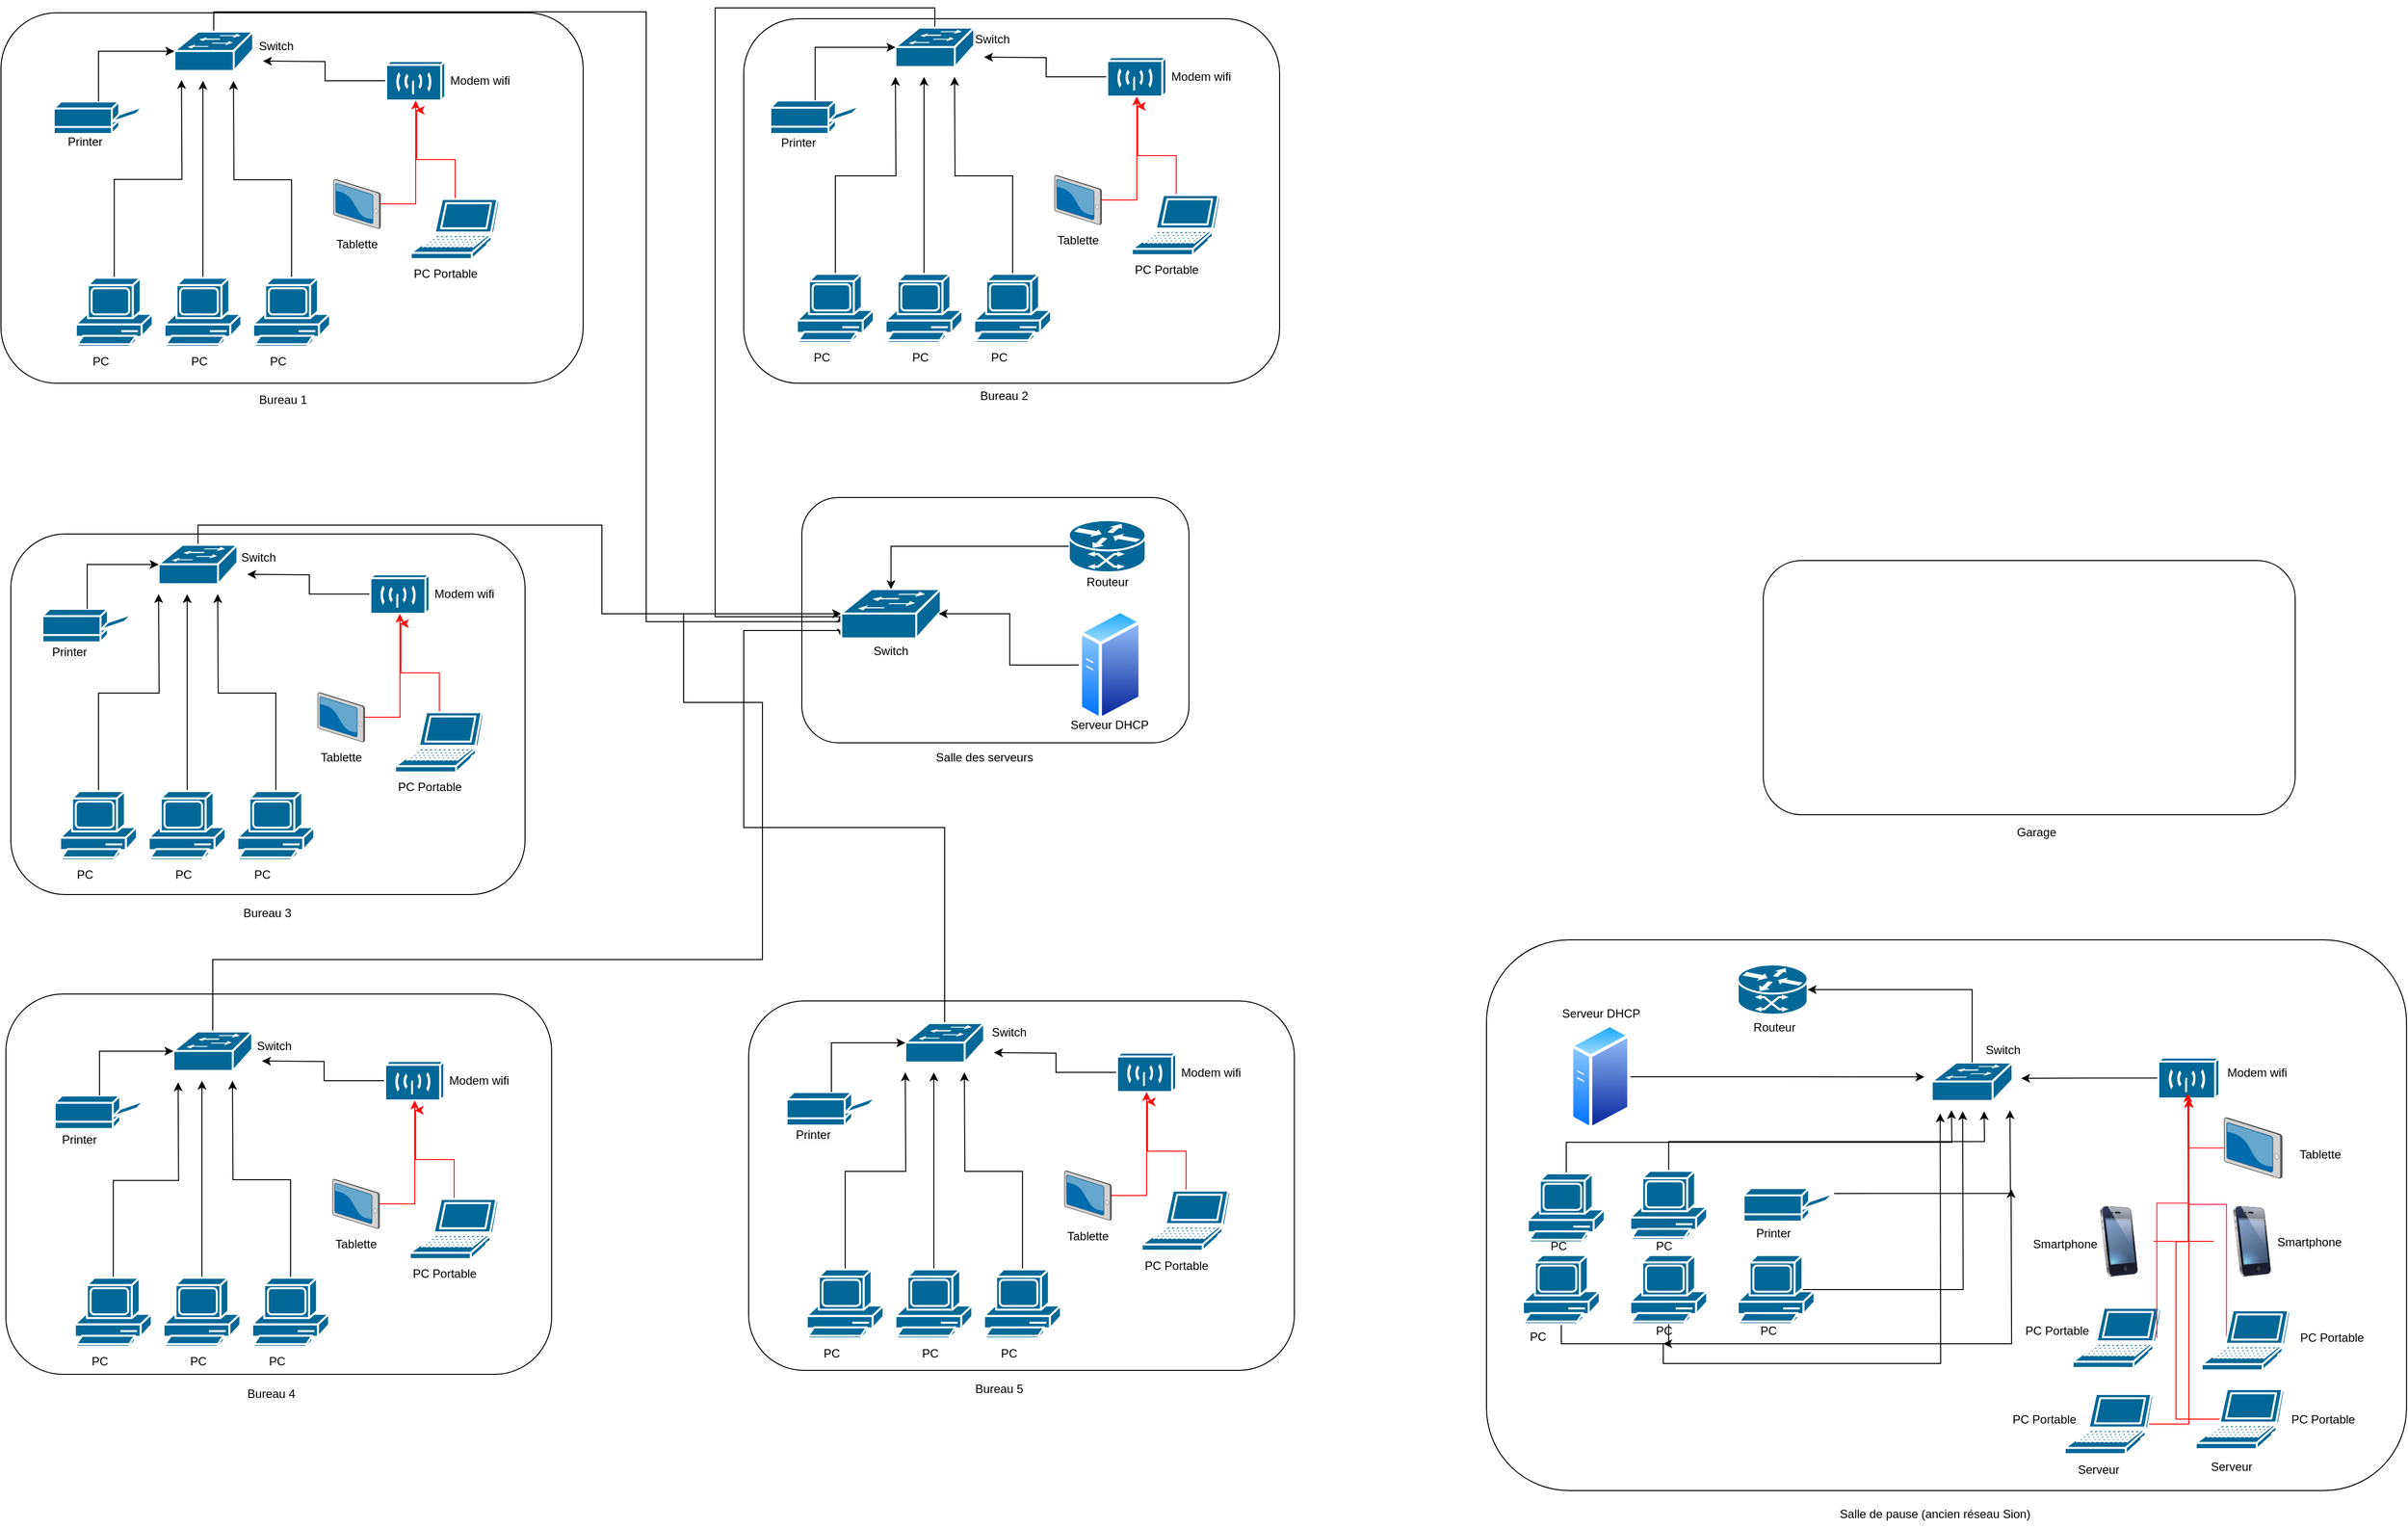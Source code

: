 <mxfile version="22.0.7" type="device">
  <diagram name="Page-1" id="_UjTqhHtmOkAqaw1q6Cc">
    <mxGraphModel dx="2883" dy="1646" grid="0" gridSize="10" guides="1" tooltips="1" connect="1" arrows="1" fold="1" page="0" pageScale="1" pageWidth="827" pageHeight="1169" math="0" shadow="0">
      <root>
        <mxCell id="0" />
        <mxCell id="1" parent="0" />
        <mxCell id="-lR0E0ye6ndY5lBaJf47-249" style="edgeStyle=orthogonalEdgeStyle;rounded=0;orthogonalLoop=1;jettySize=auto;html=1;exitX=0.5;exitY=0;exitDx=0;exitDy=0;exitPerimeter=0;" edge="1" parent="1" source="-lR0E0ye6ndY5lBaJf47-2">
          <mxGeometry relative="1" as="geometry">
            <mxPoint x="197.235" y="142.176" as="targetPoint" />
          </mxGeometry>
        </mxCell>
        <mxCell id="-lR0E0ye6ndY5lBaJf47-2" value="" style="shape=mxgraph.cisco.computers_and_peripherals.pc;sketch=0;html=1;pointerEvents=1;dashed=0;fillColor=#036897;strokeColor=#ffffff;strokeWidth=2;verticalLabelPosition=bottom;verticalAlign=top;align=center;outlineConnect=0;" vertex="1" parent="1">
          <mxGeometry x="90" y="343" width="78" height="70" as="geometry" />
        </mxCell>
        <mxCell id="-lR0E0ye6ndY5lBaJf47-10" style="edgeStyle=orthogonalEdgeStyle;rounded=0;orthogonalLoop=1;jettySize=auto;html=1;exitX=0.5;exitY=0;exitDx=0;exitDy=0;exitPerimeter=0;" edge="1" parent="1" source="-lR0E0ye6ndY5lBaJf47-3">
          <mxGeometry relative="1" as="geometry">
            <mxPoint x="219" y="143" as="targetPoint" />
          </mxGeometry>
        </mxCell>
        <mxCell id="-lR0E0ye6ndY5lBaJf47-3" value="" style="shape=mxgraph.cisco.computers_and_peripherals.pc;sketch=0;html=1;pointerEvents=1;dashed=0;fillColor=#036897;strokeColor=#ffffff;strokeWidth=2;verticalLabelPosition=bottom;verticalAlign=top;align=center;outlineConnect=0;" vertex="1" parent="1">
          <mxGeometry x="180" y="343" width="78" height="70" as="geometry" />
        </mxCell>
        <mxCell id="-lR0E0ye6ndY5lBaJf47-9" style="edgeStyle=orthogonalEdgeStyle;rounded=0;orthogonalLoop=1;jettySize=auto;html=1;exitX=0.5;exitY=0;exitDx=0;exitDy=0;exitPerimeter=0;" edge="1" parent="1" source="-lR0E0ye6ndY5lBaJf47-4">
          <mxGeometry relative="1" as="geometry">
            <mxPoint x="250" y="143" as="targetPoint" />
          </mxGeometry>
        </mxCell>
        <mxCell id="-lR0E0ye6ndY5lBaJf47-4" value="" style="shape=mxgraph.cisco.computers_and_peripherals.pc;sketch=0;html=1;pointerEvents=1;dashed=0;fillColor=#036897;strokeColor=#ffffff;strokeWidth=2;verticalLabelPosition=bottom;verticalAlign=top;align=center;outlineConnect=0;" vertex="1" parent="1">
          <mxGeometry x="270" y="343" width="78" height="70" as="geometry" />
        </mxCell>
        <mxCell id="-lR0E0ye6ndY5lBaJf47-12" style="edgeStyle=orthogonalEdgeStyle;rounded=0;orthogonalLoop=1;jettySize=auto;html=1;exitX=0;exitY=0.5;exitDx=0;exitDy=0;exitPerimeter=0;" edge="1" parent="1" source="-lR0E0ye6ndY5lBaJf47-6">
          <mxGeometry relative="1" as="geometry">
            <mxPoint x="280" y="123" as="targetPoint" />
          </mxGeometry>
        </mxCell>
        <mxCell id="-lR0E0ye6ndY5lBaJf47-6" value="" style="shape=mxgraph.cisco.wireless.wireless_transport;sketch=0;html=1;pointerEvents=1;dashed=0;fillColor=#036897;strokeColor=#ffffff;strokeWidth=2;verticalLabelPosition=bottom;verticalAlign=top;align=center;outlineConnect=0;" vertex="1" parent="1">
          <mxGeometry x="405" y="123" width="60" height="40" as="geometry" />
        </mxCell>
        <mxCell id="-lR0E0ye6ndY5lBaJf47-236" style="edgeStyle=orthogonalEdgeStyle;rounded=0;orthogonalLoop=1;jettySize=auto;html=1;exitX=0.5;exitY=0;exitDx=0;exitDy=0;exitPerimeter=0;entryX=0;entryY=0.5;entryDx=0;entryDy=0;entryPerimeter=0;" edge="1" parent="1" source="-lR0E0ye6ndY5lBaJf47-8" target="-lR0E0ye6ndY5lBaJf47-230">
          <mxGeometry relative="1" as="geometry">
            <mxPoint x="681" y="692" as="targetPoint" />
            <Array as="points">
              <mxPoint x="230" y="73" />
              <mxPoint x="669" y="73" />
              <mxPoint x="669" y="692" />
              <mxPoint x="867" y="692" />
            </Array>
          </mxGeometry>
        </mxCell>
        <mxCell id="-lR0E0ye6ndY5lBaJf47-8" value="" style="shape=mxgraph.cisco.switches.workgroup_switch;sketch=0;html=1;pointerEvents=1;dashed=0;fillColor=#036897;strokeColor=#ffffff;strokeWidth=2;verticalLabelPosition=bottom;verticalAlign=top;align=center;outlineConnect=0;" vertex="1" parent="1">
          <mxGeometry x="190" y="93" width="80" height="40" as="geometry" />
        </mxCell>
        <mxCell id="-lR0E0ye6ndY5lBaJf47-15" style="edgeStyle=orthogonalEdgeStyle;rounded=0;orthogonalLoop=1;jettySize=auto;html=1;exitX=0.5;exitY=0;exitDx=0;exitDy=0;exitPerimeter=0;strokeColor=#FF1212;" edge="1" parent="1" source="-lR0E0ye6ndY5lBaJf47-14">
          <mxGeometry relative="1" as="geometry">
            <mxPoint x="435" y="173" as="targetPoint" />
            <Array as="points">
              <mxPoint x="475" y="223" />
              <mxPoint x="436" y="223" />
            </Array>
          </mxGeometry>
        </mxCell>
        <mxCell id="-lR0E0ye6ndY5lBaJf47-14" value="" style="shape=mxgraph.cisco.computers_and_peripherals.laptop;sketch=0;html=1;pointerEvents=1;dashed=0;fillColor=#036897;strokeColor=#ffffff;strokeWidth=2;verticalLabelPosition=bottom;verticalAlign=top;align=center;outlineConnect=0;" vertex="1" parent="1">
          <mxGeometry x="430" y="263" width="90" height="61" as="geometry" />
        </mxCell>
        <mxCell id="-lR0E0ye6ndY5lBaJf47-18" value="" style="edgeStyle=orthogonalEdgeStyle;rounded=0;orthogonalLoop=1;jettySize=auto;html=1;strokeColor=#FF0D0D;" edge="1" parent="1" source="-lR0E0ye6ndY5lBaJf47-16" target="-lR0E0ye6ndY5lBaJf47-6">
          <mxGeometry relative="1" as="geometry" />
        </mxCell>
        <mxCell id="-lR0E0ye6ndY5lBaJf47-16" value="" style="verticalLabelPosition=bottom;sketch=0;aspect=fixed;html=1;verticalAlign=top;strokeColor=none;align=center;outlineConnect=0;shape=mxgraph.citrix.tablet_2;" vertex="1" parent="1">
          <mxGeometry x="351.6" y="243" width="47.68" height="50" as="geometry" />
        </mxCell>
        <mxCell id="-lR0E0ye6ndY5lBaJf47-17" value="Tablette" style="text;html=1;align=center;verticalAlign=middle;resizable=0;points=[];autosize=1;strokeColor=none;fillColor=none;" vertex="1" parent="1">
          <mxGeometry x="340.44" y="294" width="70" height="30" as="geometry" />
        </mxCell>
        <mxCell id="-lR0E0ye6ndY5lBaJf47-20" value="PC" style="text;html=1;align=center;verticalAlign=middle;resizable=0;points=[];autosize=1;strokeColor=none;fillColor=none;" vertex="1" parent="1">
          <mxGeometry x="95" y="413" width="40" height="30" as="geometry" />
        </mxCell>
        <mxCell id="-lR0E0ye6ndY5lBaJf47-21" value="PC" style="text;html=1;align=center;verticalAlign=middle;resizable=0;points=[];autosize=1;strokeColor=none;fillColor=none;" vertex="1" parent="1">
          <mxGeometry x="195" y="413" width="40" height="30" as="geometry" />
        </mxCell>
        <mxCell id="-lR0E0ye6ndY5lBaJf47-22" value="PC" style="text;html=1;align=center;verticalAlign=middle;resizable=0;points=[];autosize=1;strokeColor=none;fillColor=none;" vertex="1" parent="1">
          <mxGeometry x="275" y="413" width="40" height="30" as="geometry" />
        </mxCell>
        <mxCell id="-lR0E0ye6ndY5lBaJf47-23" value="Modem wifi" style="text;html=1;align=center;verticalAlign=middle;resizable=0;points=[];autosize=1;strokeColor=none;fillColor=none;" vertex="1" parent="1">
          <mxGeometry x="460" y="128" width="80" height="30" as="geometry" />
        </mxCell>
        <mxCell id="-lR0E0ye6ndY5lBaJf47-24" value="PC Portable" style="text;html=1;align=center;verticalAlign=middle;resizable=0;points=[];autosize=1;strokeColor=none;fillColor=none;" vertex="1" parent="1">
          <mxGeometry x="420" y="324" width="90" height="30" as="geometry" />
        </mxCell>
        <mxCell id="-lR0E0ye6ndY5lBaJf47-25" value="Switch" style="text;html=1;align=center;verticalAlign=middle;resizable=0;points=[];autosize=1;strokeColor=none;fillColor=none;" vertex="1" parent="1">
          <mxGeometry x="263" y="93" width="60" height="30" as="geometry" />
        </mxCell>
        <mxCell id="-lR0E0ye6ndY5lBaJf47-29" value="Bureau 1" style="text;html=1;align=center;verticalAlign=middle;resizable=0;points=[];autosize=1;strokeColor=none;fillColor=none;" vertex="1" parent="1">
          <mxGeometry x="266" y="454" width="67" height="26" as="geometry" />
        </mxCell>
        <mxCell id="-lR0E0ye6ndY5lBaJf47-30" style="edgeStyle=orthogonalEdgeStyle;rounded=0;orthogonalLoop=1;jettySize=auto;html=1;exitX=0.5;exitY=0;exitDx=0;exitDy=0;exitPerimeter=0;" edge="1" parent="1" source="-lR0E0ye6ndY5lBaJf47-31">
          <mxGeometry relative="1" as="geometry">
            <mxPoint x="922" y="139" as="targetPoint" />
          </mxGeometry>
        </mxCell>
        <mxCell id="-lR0E0ye6ndY5lBaJf47-31" value="" style="shape=mxgraph.cisco.computers_and_peripherals.pc;sketch=0;html=1;pointerEvents=1;dashed=0;fillColor=#036897;strokeColor=#ffffff;strokeWidth=2;verticalLabelPosition=bottom;verticalAlign=top;align=center;outlineConnect=0;" vertex="1" parent="1">
          <mxGeometry x="822" y="339" width="78" height="70" as="geometry" />
        </mxCell>
        <mxCell id="-lR0E0ye6ndY5lBaJf47-32" style="edgeStyle=orthogonalEdgeStyle;rounded=0;orthogonalLoop=1;jettySize=auto;html=1;exitX=0.5;exitY=0;exitDx=0;exitDy=0;exitPerimeter=0;" edge="1" parent="1" source="-lR0E0ye6ndY5lBaJf47-33">
          <mxGeometry relative="1" as="geometry">
            <mxPoint x="951" y="139" as="targetPoint" />
          </mxGeometry>
        </mxCell>
        <mxCell id="-lR0E0ye6ndY5lBaJf47-33" value="" style="shape=mxgraph.cisco.computers_and_peripherals.pc;sketch=0;html=1;pointerEvents=1;dashed=0;fillColor=#036897;strokeColor=#ffffff;strokeWidth=2;verticalLabelPosition=bottom;verticalAlign=top;align=center;outlineConnect=0;" vertex="1" parent="1">
          <mxGeometry x="912" y="339" width="78" height="70" as="geometry" />
        </mxCell>
        <mxCell id="-lR0E0ye6ndY5lBaJf47-34" style="edgeStyle=orthogonalEdgeStyle;rounded=0;orthogonalLoop=1;jettySize=auto;html=1;exitX=0.5;exitY=0;exitDx=0;exitDy=0;exitPerimeter=0;" edge="1" parent="1" source="-lR0E0ye6ndY5lBaJf47-35">
          <mxGeometry relative="1" as="geometry">
            <mxPoint x="982" y="139" as="targetPoint" />
          </mxGeometry>
        </mxCell>
        <mxCell id="-lR0E0ye6ndY5lBaJf47-35" value="" style="shape=mxgraph.cisco.computers_and_peripherals.pc;sketch=0;html=1;pointerEvents=1;dashed=0;fillColor=#036897;strokeColor=#ffffff;strokeWidth=2;verticalLabelPosition=bottom;verticalAlign=top;align=center;outlineConnect=0;" vertex="1" parent="1">
          <mxGeometry x="1002" y="339" width="78" height="70" as="geometry" />
        </mxCell>
        <mxCell id="-lR0E0ye6ndY5lBaJf47-36" style="edgeStyle=orthogonalEdgeStyle;rounded=0;orthogonalLoop=1;jettySize=auto;html=1;exitX=0;exitY=0.5;exitDx=0;exitDy=0;exitPerimeter=0;" edge="1" parent="1" source="-lR0E0ye6ndY5lBaJf47-37">
          <mxGeometry relative="1" as="geometry">
            <mxPoint x="1012" y="119" as="targetPoint" />
          </mxGeometry>
        </mxCell>
        <mxCell id="-lR0E0ye6ndY5lBaJf47-37" value="" style="shape=mxgraph.cisco.wireless.wireless_transport;sketch=0;html=1;pointerEvents=1;dashed=0;fillColor=#036897;strokeColor=#ffffff;strokeWidth=2;verticalLabelPosition=bottom;verticalAlign=top;align=center;outlineConnect=0;" vertex="1" parent="1">
          <mxGeometry x="1137" y="119" width="60" height="40" as="geometry" />
        </mxCell>
        <mxCell id="-lR0E0ye6ndY5lBaJf47-235" style="edgeStyle=orthogonalEdgeStyle;rounded=0;orthogonalLoop=1;jettySize=auto;html=1;exitX=0.5;exitY=0;exitDx=0;exitDy=0;exitPerimeter=0;entryX=0;entryY=0.5;entryDx=0;entryDy=0;entryPerimeter=0;" edge="1" parent="1" source="-lR0E0ye6ndY5lBaJf47-38" target="-lR0E0ye6ndY5lBaJf47-230">
          <mxGeometry relative="1" as="geometry">
            <mxPoint x="748" y="687" as="targetPoint" />
            <Array as="points">
              <mxPoint x="962" y="69" />
              <mxPoint x="739" y="69" />
              <mxPoint x="739" y="687" />
              <mxPoint x="867" y="687" />
            </Array>
          </mxGeometry>
        </mxCell>
        <mxCell id="-lR0E0ye6ndY5lBaJf47-38" value="" style="shape=mxgraph.cisco.switches.workgroup_switch;sketch=0;html=1;pointerEvents=1;dashed=0;fillColor=#036897;strokeColor=#ffffff;strokeWidth=2;verticalLabelPosition=bottom;verticalAlign=top;align=center;outlineConnect=0;" vertex="1" parent="1">
          <mxGeometry x="922" y="89" width="80" height="40" as="geometry" />
        </mxCell>
        <mxCell id="-lR0E0ye6ndY5lBaJf47-39" style="edgeStyle=orthogonalEdgeStyle;rounded=0;orthogonalLoop=1;jettySize=auto;html=1;exitX=0.5;exitY=0;exitDx=0;exitDy=0;exitPerimeter=0;strokeColor=#FF1212;" edge="1" parent="1" source="-lR0E0ye6ndY5lBaJf47-40">
          <mxGeometry relative="1" as="geometry">
            <mxPoint x="1167" y="169" as="targetPoint" />
            <Array as="points">
              <mxPoint x="1207" y="219" />
              <mxPoint x="1168" y="219" />
            </Array>
          </mxGeometry>
        </mxCell>
        <mxCell id="-lR0E0ye6ndY5lBaJf47-40" value="" style="shape=mxgraph.cisco.computers_and_peripherals.laptop;sketch=0;html=1;pointerEvents=1;dashed=0;fillColor=#036897;strokeColor=#ffffff;strokeWidth=2;verticalLabelPosition=bottom;verticalAlign=top;align=center;outlineConnect=0;" vertex="1" parent="1">
          <mxGeometry x="1162" y="259" width="90" height="61" as="geometry" />
        </mxCell>
        <mxCell id="-lR0E0ye6ndY5lBaJf47-41" value="" style="edgeStyle=orthogonalEdgeStyle;rounded=0;orthogonalLoop=1;jettySize=auto;html=1;strokeColor=#FF0D0D;" edge="1" parent="1" source="-lR0E0ye6ndY5lBaJf47-42" target="-lR0E0ye6ndY5lBaJf47-37">
          <mxGeometry relative="1" as="geometry" />
        </mxCell>
        <mxCell id="-lR0E0ye6ndY5lBaJf47-42" value="" style="verticalLabelPosition=bottom;sketch=0;aspect=fixed;html=1;verticalAlign=top;strokeColor=none;align=center;outlineConnect=0;shape=mxgraph.citrix.tablet_2;" vertex="1" parent="1">
          <mxGeometry x="1083.6" y="239" width="47.68" height="50" as="geometry" />
        </mxCell>
        <mxCell id="-lR0E0ye6ndY5lBaJf47-43" value="Tablette" style="text;html=1;align=center;verticalAlign=middle;resizable=0;points=[];autosize=1;strokeColor=none;fillColor=none;" vertex="1" parent="1">
          <mxGeometry x="1072.44" y="290" width="70" height="30" as="geometry" />
        </mxCell>
        <mxCell id="-lR0E0ye6ndY5lBaJf47-44" value="PC" style="text;html=1;align=center;verticalAlign=middle;resizable=0;points=[];autosize=1;strokeColor=none;fillColor=none;" vertex="1" parent="1">
          <mxGeometry x="827" y="409" width="40" height="30" as="geometry" />
        </mxCell>
        <mxCell id="-lR0E0ye6ndY5lBaJf47-45" value="PC" style="text;html=1;align=center;verticalAlign=middle;resizable=0;points=[];autosize=1;strokeColor=none;fillColor=none;" vertex="1" parent="1">
          <mxGeometry x="927" y="409" width="40" height="30" as="geometry" />
        </mxCell>
        <mxCell id="-lR0E0ye6ndY5lBaJf47-46" value="PC" style="text;html=1;align=center;verticalAlign=middle;resizable=0;points=[];autosize=1;strokeColor=none;fillColor=none;" vertex="1" parent="1">
          <mxGeometry x="1007" y="409" width="40" height="30" as="geometry" />
        </mxCell>
        <mxCell id="-lR0E0ye6ndY5lBaJf47-47" value="Modem wifi" style="text;html=1;align=center;verticalAlign=middle;resizable=0;points=[];autosize=1;strokeColor=none;fillColor=none;" vertex="1" parent="1">
          <mxGeometry x="1192" y="124" width="80" height="30" as="geometry" />
        </mxCell>
        <mxCell id="-lR0E0ye6ndY5lBaJf47-48" value="PC Portable" style="text;html=1;align=center;verticalAlign=middle;resizable=0;points=[];autosize=1;strokeColor=none;fillColor=none;" vertex="1" parent="1">
          <mxGeometry x="1152" y="320" width="90" height="30" as="geometry" />
        </mxCell>
        <mxCell id="-lR0E0ye6ndY5lBaJf47-49" value="Switch" style="text;html=1;align=center;verticalAlign=middle;resizable=0;points=[];autosize=1;strokeColor=none;fillColor=none;" vertex="1" parent="1">
          <mxGeometry x="990" y="86" width="60" height="30" as="geometry" />
        </mxCell>
        <mxCell id="-lR0E0ye6ndY5lBaJf47-51" value="Bureau 2" style="text;html=1;align=center;verticalAlign=middle;resizable=0;points=[];autosize=1;strokeColor=none;fillColor=none;" vertex="1" parent="1">
          <mxGeometry x="998" y="450" width="67" height="26" as="geometry" />
        </mxCell>
        <mxCell id="-lR0E0ye6ndY5lBaJf47-52" style="edgeStyle=orthogonalEdgeStyle;rounded=0;orthogonalLoop=1;jettySize=auto;html=1;exitX=0.5;exitY=0;exitDx=0;exitDy=0;exitPerimeter=0;" edge="1" parent="1" source="-lR0E0ye6ndY5lBaJf47-53">
          <mxGeometry relative="1" as="geometry">
            <mxPoint x="932" y="1149.5" as="targetPoint" />
          </mxGeometry>
        </mxCell>
        <mxCell id="-lR0E0ye6ndY5lBaJf47-53" value="" style="shape=mxgraph.cisco.computers_and_peripherals.pc;sketch=0;html=1;pointerEvents=1;dashed=0;fillColor=#036897;strokeColor=#ffffff;strokeWidth=2;verticalLabelPosition=bottom;verticalAlign=top;align=center;outlineConnect=0;" vertex="1" parent="1">
          <mxGeometry x="832" y="1349.5" width="78" height="70" as="geometry" />
        </mxCell>
        <mxCell id="-lR0E0ye6ndY5lBaJf47-54" style="edgeStyle=orthogonalEdgeStyle;rounded=0;orthogonalLoop=1;jettySize=auto;html=1;exitX=0.5;exitY=0;exitDx=0;exitDy=0;exitPerimeter=0;" edge="1" parent="1" source="-lR0E0ye6ndY5lBaJf47-55">
          <mxGeometry relative="1" as="geometry">
            <mxPoint x="961" y="1149.5" as="targetPoint" />
          </mxGeometry>
        </mxCell>
        <mxCell id="-lR0E0ye6ndY5lBaJf47-55" value="" style="shape=mxgraph.cisco.computers_and_peripherals.pc;sketch=0;html=1;pointerEvents=1;dashed=0;fillColor=#036897;strokeColor=#ffffff;strokeWidth=2;verticalLabelPosition=bottom;verticalAlign=top;align=center;outlineConnect=0;" vertex="1" parent="1">
          <mxGeometry x="922" y="1349.5" width="78" height="70" as="geometry" />
        </mxCell>
        <mxCell id="-lR0E0ye6ndY5lBaJf47-56" style="edgeStyle=orthogonalEdgeStyle;rounded=0;orthogonalLoop=1;jettySize=auto;html=1;exitX=0.5;exitY=0;exitDx=0;exitDy=0;exitPerimeter=0;" edge="1" parent="1" source="-lR0E0ye6ndY5lBaJf47-57">
          <mxGeometry relative="1" as="geometry">
            <mxPoint x="992" y="1149.5" as="targetPoint" />
          </mxGeometry>
        </mxCell>
        <mxCell id="-lR0E0ye6ndY5lBaJf47-57" value="" style="shape=mxgraph.cisco.computers_and_peripherals.pc;sketch=0;html=1;pointerEvents=1;dashed=0;fillColor=#036897;strokeColor=#ffffff;strokeWidth=2;verticalLabelPosition=bottom;verticalAlign=top;align=center;outlineConnect=0;" vertex="1" parent="1">
          <mxGeometry x="1012" y="1349.5" width="78" height="70" as="geometry" />
        </mxCell>
        <mxCell id="-lR0E0ye6ndY5lBaJf47-58" style="edgeStyle=orthogonalEdgeStyle;rounded=0;orthogonalLoop=1;jettySize=auto;html=1;exitX=0;exitY=0.5;exitDx=0;exitDy=0;exitPerimeter=0;" edge="1" parent="1" source="-lR0E0ye6ndY5lBaJf47-59">
          <mxGeometry relative="1" as="geometry">
            <mxPoint x="1022" y="1129.5" as="targetPoint" />
          </mxGeometry>
        </mxCell>
        <mxCell id="-lR0E0ye6ndY5lBaJf47-59" value="" style="shape=mxgraph.cisco.wireless.wireless_transport;sketch=0;html=1;pointerEvents=1;dashed=0;fillColor=#036897;strokeColor=#ffffff;strokeWidth=2;verticalLabelPosition=bottom;verticalAlign=top;align=center;outlineConnect=0;" vertex="1" parent="1">
          <mxGeometry x="1147" y="1129.5" width="60" height="40" as="geometry" />
        </mxCell>
        <mxCell id="-lR0E0ye6ndY5lBaJf47-240" style="edgeStyle=orthogonalEdgeStyle;rounded=0;orthogonalLoop=1;jettySize=auto;html=1;exitX=0.5;exitY=0;exitDx=0;exitDy=0;exitPerimeter=0;entryX=0;entryY=0.98;entryDx=0;entryDy=0;entryPerimeter=0;" edge="1" parent="1" source="-lR0E0ye6ndY5lBaJf47-60" target="-lR0E0ye6ndY5lBaJf47-230">
          <mxGeometry relative="1" as="geometry">
            <mxPoint x="783.714" y="701.0" as="targetPoint" />
            <Array as="points">
              <mxPoint x="972" y="901" />
              <mxPoint x="768" y="901" />
              <mxPoint x="768" y="701" />
              <mxPoint x="867" y="701" />
            </Array>
          </mxGeometry>
        </mxCell>
        <mxCell id="-lR0E0ye6ndY5lBaJf47-60" value="" style="shape=mxgraph.cisco.switches.workgroup_switch;sketch=0;html=1;pointerEvents=1;dashed=0;fillColor=#036897;strokeColor=#ffffff;strokeWidth=2;verticalLabelPosition=bottom;verticalAlign=top;align=center;outlineConnect=0;" vertex="1" parent="1">
          <mxGeometry x="932" y="1099.5" width="80" height="40" as="geometry" />
        </mxCell>
        <mxCell id="-lR0E0ye6ndY5lBaJf47-61" style="edgeStyle=orthogonalEdgeStyle;rounded=0;orthogonalLoop=1;jettySize=auto;html=1;exitX=0.5;exitY=0;exitDx=0;exitDy=0;exitPerimeter=0;strokeColor=#FF1212;" edge="1" parent="1" source="-lR0E0ye6ndY5lBaJf47-62">
          <mxGeometry relative="1" as="geometry">
            <mxPoint x="1177" y="1179.5" as="targetPoint" />
            <Array as="points">
              <mxPoint x="1217" y="1229.5" />
              <mxPoint x="1178" y="1229.5" />
            </Array>
          </mxGeometry>
        </mxCell>
        <mxCell id="-lR0E0ye6ndY5lBaJf47-62" value="" style="shape=mxgraph.cisco.computers_and_peripherals.laptop;sketch=0;html=1;pointerEvents=1;dashed=0;fillColor=#036897;strokeColor=#ffffff;strokeWidth=2;verticalLabelPosition=bottom;verticalAlign=top;align=center;outlineConnect=0;" vertex="1" parent="1">
          <mxGeometry x="1172" y="1269.5" width="90" height="61" as="geometry" />
        </mxCell>
        <mxCell id="-lR0E0ye6ndY5lBaJf47-63" value="" style="edgeStyle=orthogonalEdgeStyle;rounded=0;orthogonalLoop=1;jettySize=auto;html=1;strokeColor=#FF0D0D;" edge="1" parent="1" source="-lR0E0ye6ndY5lBaJf47-64" target="-lR0E0ye6ndY5lBaJf47-59">
          <mxGeometry relative="1" as="geometry" />
        </mxCell>
        <mxCell id="-lR0E0ye6ndY5lBaJf47-64" value="" style="verticalLabelPosition=bottom;sketch=0;aspect=fixed;html=1;verticalAlign=top;strokeColor=none;align=center;outlineConnect=0;shape=mxgraph.citrix.tablet_2;" vertex="1" parent="1">
          <mxGeometry x="1093.6" y="1249.5" width="47.68" height="50" as="geometry" />
        </mxCell>
        <mxCell id="-lR0E0ye6ndY5lBaJf47-65" value="Tablette" style="text;html=1;align=center;verticalAlign=middle;resizable=0;points=[];autosize=1;strokeColor=none;fillColor=none;" vertex="1" parent="1">
          <mxGeometry x="1082.44" y="1300.5" width="70" height="30" as="geometry" />
        </mxCell>
        <mxCell id="-lR0E0ye6ndY5lBaJf47-66" value="PC" style="text;html=1;align=center;verticalAlign=middle;resizable=0;points=[];autosize=1;strokeColor=none;fillColor=none;" vertex="1" parent="1">
          <mxGeometry x="837" y="1419.5" width="40" height="30" as="geometry" />
        </mxCell>
        <mxCell id="-lR0E0ye6ndY5lBaJf47-67" value="PC" style="text;html=1;align=center;verticalAlign=middle;resizable=0;points=[];autosize=1;strokeColor=none;fillColor=none;" vertex="1" parent="1">
          <mxGeometry x="937" y="1419.5" width="40" height="30" as="geometry" />
        </mxCell>
        <mxCell id="-lR0E0ye6ndY5lBaJf47-68" value="PC" style="text;html=1;align=center;verticalAlign=middle;resizable=0;points=[];autosize=1;strokeColor=none;fillColor=none;" vertex="1" parent="1">
          <mxGeometry x="1017" y="1419.5" width="40" height="30" as="geometry" />
        </mxCell>
        <mxCell id="-lR0E0ye6ndY5lBaJf47-69" value="Modem wifi" style="text;html=1;align=center;verticalAlign=middle;resizable=0;points=[];autosize=1;strokeColor=none;fillColor=none;" vertex="1" parent="1">
          <mxGeometry x="1202" y="1134.5" width="80" height="30" as="geometry" />
        </mxCell>
        <mxCell id="-lR0E0ye6ndY5lBaJf47-70" value="PC Portable" style="text;html=1;align=center;verticalAlign=middle;resizable=0;points=[];autosize=1;strokeColor=none;fillColor=none;" vertex="1" parent="1">
          <mxGeometry x="1162" y="1330.5" width="90" height="30" as="geometry" />
        </mxCell>
        <mxCell id="-lR0E0ye6ndY5lBaJf47-71" value="Switch" style="text;html=1;align=center;verticalAlign=middle;resizable=0;points=[];autosize=1;strokeColor=none;fillColor=none;" vertex="1" parent="1">
          <mxGeometry x="1007" y="1094" width="60" height="30" as="geometry" />
        </mxCell>
        <mxCell id="-lR0E0ye6ndY5lBaJf47-73" value="Bureau 5" style="text;html=1;align=center;verticalAlign=middle;resizable=0;points=[];autosize=1;strokeColor=none;fillColor=none;" vertex="1" parent="1">
          <mxGeometry x="993.5" y="1458" width="67" height="26" as="geometry" />
        </mxCell>
        <mxCell id="-lR0E0ye6ndY5lBaJf47-155" style="edgeStyle=orthogonalEdgeStyle;rounded=0;orthogonalLoop=1;jettySize=auto;html=1;exitX=0.5;exitY=0;exitDx=0;exitDy=0;exitPerimeter=0;" edge="1" parent="1" source="-lR0E0ye6ndY5lBaJf47-75">
          <mxGeometry relative="1" as="geometry">
            <mxPoint x="193.823" y="1159.647" as="targetPoint" />
          </mxGeometry>
        </mxCell>
        <mxCell id="-lR0E0ye6ndY5lBaJf47-75" value="" style="shape=mxgraph.cisco.computers_and_peripherals.pc;sketch=0;html=1;pointerEvents=1;dashed=0;fillColor=#036897;strokeColor=#ffffff;strokeWidth=2;verticalLabelPosition=bottom;verticalAlign=top;align=center;outlineConnect=0;" vertex="1" parent="1">
          <mxGeometry x="89" y="1358" width="78" height="70" as="geometry" />
        </mxCell>
        <mxCell id="-lR0E0ye6ndY5lBaJf47-76" style="edgeStyle=orthogonalEdgeStyle;rounded=0;orthogonalLoop=1;jettySize=auto;html=1;exitX=0.5;exitY=0;exitDx=0;exitDy=0;exitPerimeter=0;" edge="1" parent="1" source="-lR0E0ye6ndY5lBaJf47-77">
          <mxGeometry relative="1" as="geometry">
            <mxPoint x="218" y="1158" as="targetPoint" />
          </mxGeometry>
        </mxCell>
        <mxCell id="-lR0E0ye6ndY5lBaJf47-77" value="" style="shape=mxgraph.cisco.computers_and_peripherals.pc;sketch=0;html=1;pointerEvents=1;dashed=0;fillColor=#036897;strokeColor=#ffffff;strokeWidth=2;verticalLabelPosition=bottom;verticalAlign=top;align=center;outlineConnect=0;" vertex="1" parent="1">
          <mxGeometry x="179" y="1358" width="78" height="70" as="geometry" />
        </mxCell>
        <mxCell id="-lR0E0ye6ndY5lBaJf47-78" style="edgeStyle=orthogonalEdgeStyle;rounded=0;orthogonalLoop=1;jettySize=auto;html=1;exitX=0.5;exitY=0;exitDx=0;exitDy=0;exitPerimeter=0;" edge="1" parent="1" source="-lR0E0ye6ndY5lBaJf47-79">
          <mxGeometry relative="1" as="geometry">
            <mxPoint x="249" y="1158" as="targetPoint" />
          </mxGeometry>
        </mxCell>
        <mxCell id="-lR0E0ye6ndY5lBaJf47-79" value="" style="shape=mxgraph.cisco.computers_and_peripherals.pc;sketch=0;html=1;pointerEvents=1;dashed=0;fillColor=#036897;strokeColor=#ffffff;strokeWidth=2;verticalLabelPosition=bottom;verticalAlign=top;align=center;outlineConnect=0;" vertex="1" parent="1">
          <mxGeometry x="269" y="1358" width="78" height="70" as="geometry" />
        </mxCell>
        <mxCell id="-lR0E0ye6ndY5lBaJf47-80" style="edgeStyle=orthogonalEdgeStyle;rounded=0;orthogonalLoop=1;jettySize=auto;html=1;exitX=0;exitY=0.5;exitDx=0;exitDy=0;exitPerimeter=0;" edge="1" parent="1" source="-lR0E0ye6ndY5lBaJf47-81">
          <mxGeometry relative="1" as="geometry">
            <mxPoint x="279" y="1138" as="targetPoint" />
          </mxGeometry>
        </mxCell>
        <mxCell id="-lR0E0ye6ndY5lBaJf47-81" value="" style="shape=mxgraph.cisco.wireless.wireless_transport;sketch=0;html=1;pointerEvents=1;dashed=0;fillColor=#036897;strokeColor=#ffffff;strokeWidth=2;verticalLabelPosition=bottom;verticalAlign=top;align=center;outlineConnect=0;" vertex="1" parent="1">
          <mxGeometry x="404" y="1138" width="60" height="40" as="geometry" />
        </mxCell>
        <mxCell id="-lR0E0ye6ndY5lBaJf47-239" style="edgeStyle=orthogonalEdgeStyle;rounded=0;orthogonalLoop=1;jettySize=auto;html=1;exitX=0.5;exitY=0;exitDx=0;exitDy=0;exitPerimeter=0;entryX=0;entryY=0.5;entryDx=0;entryDy=0;entryPerimeter=0;" edge="1" parent="1" source="-lR0E0ye6ndY5lBaJf47-82" target="-lR0E0ye6ndY5lBaJf47-230">
          <mxGeometry relative="1" as="geometry">
            <mxPoint x="707" y="962" as="targetPoint" />
            <Array as="points">
              <mxPoint x="229" y="1035" />
              <mxPoint x="787" y="1035" />
              <mxPoint x="787" y="774" />
              <mxPoint x="707" y="774" />
              <mxPoint x="707" y="684" />
            </Array>
          </mxGeometry>
        </mxCell>
        <mxCell id="-lR0E0ye6ndY5lBaJf47-82" value="" style="shape=mxgraph.cisco.switches.workgroup_switch;sketch=0;html=1;pointerEvents=1;dashed=0;fillColor=#036897;strokeColor=#ffffff;strokeWidth=2;verticalLabelPosition=bottom;verticalAlign=top;align=center;outlineConnect=0;" vertex="1" parent="1">
          <mxGeometry x="189" y="1108" width="80" height="40" as="geometry" />
        </mxCell>
        <mxCell id="-lR0E0ye6ndY5lBaJf47-83" style="edgeStyle=orthogonalEdgeStyle;rounded=0;orthogonalLoop=1;jettySize=auto;html=1;exitX=0.5;exitY=0;exitDx=0;exitDy=0;exitPerimeter=0;strokeColor=#FF1212;" edge="1" parent="1" source="-lR0E0ye6ndY5lBaJf47-84">
          <mxGeometry relative="1" as="geometry">
            <mxPoint x="434" y="1188" as="targetPoint" />
            <Array as="points">
              <mxPoint x="474" y="1238" />
              <mxPoint x="435" y="1238" />
            </Array>
          </mxGeometry>
        </mxCell>
        <mxCell id="-lR0E0ye6ndY5lBaJf47-84" value="" style="shape=mxgraph.cisco.computers_and_peripherals.laptop;sketch=0;html=1;pointerEvents=1;dashed=0;fillColor=#036897;strokeColor=#ffffff;strokeWidth=2;verticalLabelPosition=bottom;verticalAlign=top;align=center;outlineConnect=0;" vertex="1" parent="1">
          <mxGeometry x="429" y="1278" width="90" height="61" as="geometry" />
        </mxCell>
        <mxCell id="-lR0E0ye6ndY5lBaJf47-85" value="" style="edgeStyle=orthogonalEdgeStyle;rounded=0;orthogonalLoop=1;jettySize=auto;html=1;strokeColor=#FF0D0D;" edge="1" parent="1" source="-lR0E0ye6ndY5lBaJf47-86" target="-lR0E0ye6ndY5lBaJf47-81">
          <mxGeometry relative="1" as="geometry" />
        </mxCell>
        <mxCell id="-lR0E0ye6ndY5lBaJf47-86" value="" style="verticalLabelPosition=bottom;sketch=0;aspect=fixed;html=1;verticalAlign=top;strokeColor=none;align=center;outlineConnect=0;shape=mxgraph.citrix.tablet_2;" vertex="1" parent="1">
          <mxGeometry x="350.6" y="1258" width="47.68" height="50" as="geometry" />
        </mxCell>
        <mxCell id="-lR0E0ye6ndY5lBaJf47-87" value="Tablette" style="text;html=1;align=center;verticalAlign=middle;resizable=0;points=[];autosize=1;strokeColor=none;fillColor=none;" vertex="1" parent="1">
          <mxGeometry x="339.44" y="1309" width="70" height="30" as="geometry" />
        </mxCell>
        <mxCell id="-lR0E0ye6ndY5lBaJf47-88" value="PC" style="text;html=1;align=center;verticalAlign=middle;resizable=0;points=[];autosize=1;strokeColor=none;fillColor=none;" vertex="1" parent="1">
          <mxGeometry x="94" y="1428" width="40" height="30" as="geometry" />
        </mxCell>
        <mxCell id="-lR0E0ye6ndY5lBaJf47-89" value="PC" style="text;html=1;align=center;verticalAlign=middle;resizable=0;points=[];autosize=1;strokeColor=none;fillColor=none;" vertex="1" parent="1">
          <mxGeometry x="194" y="1428" width="40" height="30" as="geometry" />
        </mxCell>
        <mxCell id="-lR0E0ye6ndY5lBaJf47-90" value="PC" style="text;html=1;align=center;verticalAlign=middle;resizable=0;points=[];autosize=1;strokeColor=none;fillColor=none;" vertex="1" parent="1">
          <mxGeometry x="274" y="1428" width="40" height="30" as="geometry" />
        </mxCell>
        <mxCell id="-lR0E0ye6ndY5lBaJf47-91" value="Modem wifi" style="text;html=1;align=center;verticalAlign=middle;resizable=0;points=[];autosize=1;strokeColor=none;fillColor=none;" vertex="1" parent="1">
          <mxGeometry x="459" y="1143" width="80" height="30" as="geometry" />
        </mxCell>
        <mxCell id="-lR0E0ye6ndY5lBaJf47-92" value="PC Portable" style="text;html=1;align=center;verticalAlign=middle;resizable=0;points=[];autosize=1;strokeColor=none;fillColor=none;" vertex="1" parent="1">
          <mxGeometry x="419" y="1339" width="90" height="30" as="geometry" />
        </mxCell>
        <mxCell id="-lR0E0ye6ndY5lBaJf47-93" value="Switch" style="text;html=1;align=center;verticalAlign=middle;resizable=0;points=[];autosize=1;strokeColor=none;fillColor=none;" vertex="1" parent="1">
          <mxGeometry x="261" y="1108" width="60" height="30" as="geometry" />
        </mxCell>
        <mxCell id="-lR0E0ye6ndY5lBaJf47-95" value="Bureau 4" style="text;html=1;align=center;verticalAlign=middle;resizable=0;points=[];autosize=1;strokeColor=none;fillColor=none;" vertex="1" parent="1">
          <mxGeometry x="254" y="1462.5" width="67" height="26" as="geometry" />
        </mxCell>
        <mxCell id="-lR0E0ye6ndY5lBaJf47-96" style="edgeStyle=orthogonalEdgeStyle;rounded=0;orthogonalLoop=1;jettySize=auto;html=1;exitX=0.5;exitY=0;exitDx=0;exitDy=0;exitPerimeter=0;" edge="1" parent="1" source="-lR0E0ye6ndY5lBaJf47-97">
          <mxGeometry relative="1" as="geometry">
            <mxPoint x="174" y="664" as="targetPoint" />
          </mxGeometry>
        </mxCell>
        <mxCell id="-lR0E0ye6ndY5lBaJf47-97" value="" style="shape=mxgraph.cisco.computers_and_peripherals.pc;sketch=0;html=1;pointerEvents=1;dashed=0;fillColor=#036897;strokeColor=#ffffff;strokeWidth=2;verticalLabelPosition=bottom;verticalAlign=top;align=center;outlineConnect=0;" vertex="1" parent="1">
          <mxGeometry x="74" y="864" width="78" height="70" as="geometry" />
        </mxCell>
        <mxCell id="-lR0E0ye6ndY5lBaJf47-98" style="edgeStyle=orthogonalEdgeStyle;rounded=0;orthogonalLoop=1;jettySize=auto;html=1;exitX=0.5;exitY=0;exitDx=0;exitDy=0;exitPerimeter=0;" edge="1" parent="1" source="-lR0E0ye6ndY5lBaJf47-99">
          <mxGeometry relative="1" as="geometry">
            <mxPoint x="203" y="664" as="targetPoint" />
          </mxGeometry>
        </mxCell>
        <mxCell id="-lR0E0ye6ndY5lBaJf47-99" value="" style="shape=mxgraph.cisco.computers_and_peripherals.pc;sketch=0;html=1;pointerEvents=1;dashed=0;fillColor=#036897;strokeColor=#ffffff;strokeWidth=2;verticalLabelPosition=bottom;verticalAlign=top;align=center;outlineConnect=0;" vertex="1" parent="1">
          <mxGeometry x="164" y="864" width="78" height="70" as="geometry" />
        </mxCell>
        <mxCell id="-lR0E0ye6ndY5lBaJf47-100" style="edgeStyle=orthogonalEdgeStyle;rounded=0;orthogonalLoop=1;jettySize=auto;html=1;exitX=0.5;exitY=0;exitDx=0;exitDy=0;exitPerimeter=0;" edge="1" parent="1" source="-lR0E0ye6ndY5lBaJf47-101">
          <mxGeometry relative="1" as="geometry">
            <mxPoint x="234" y="664" as="targetPoint" />
          </mxGeometry>
        </mxCell>
        <mxCell id="-lR0E0ye6ndY5lBaJf47-101" value="" style="shape=mxgraph.cisco.computers_and_peripherals.pc;sketch=0;html=1;pointerEvents=1;dashed=0;fillColor=#036897;strokeColor=#ffffff;strokeWidth=2;verticalLabelPosition=bottom;verticalAlign=top;align=center;outlineConnect=0;" vertex="1" parent="1">
          <mxGeometry x="254" y="864" width="78" height="70" as="geometry" />
        </mxCell>
        <mxCell id="-lR0E0ye6ndY5lBaJf47-102" style="edgeStyle=orthogonalEdgeStyle;rounded=0;orthogonalLoop=1;jettySize=auto;html=1;exitX=0;exitY=0.5;exitDx=0;exitDy=0;exitPerimeter=0;" edge="1" parent="1" source="-lR0E0ye6ndY5lBaJf47-103">
          <mxGeometry relative="1" as="geometry">
            <mxPoint x="264" y="644" as="targetPoint" />
          </mxGeometry>
        </mxCell>
        <mxCell id="-lR0E0ye6ndY5lBaJf47-103" value="" style="shape=mxgraph.cisco.wireless.wireless_transport;sketch=0;html=1;pointerEvents=1;dashed=0;fillColor=#036897;strokeColor=#ffffff;strokeWidth=2;verticalLabelPosition=bottom;verticalAlign=top;align=center;outlineConnect=0;" vertex="1" parent="1">
          <mxGeometry x="389" y="644" width="60" height="40" as="geometry" />
        </mxCell>
        <mxCell id="-lR0E0ye6ndY5lBaJf47-237" style="edgeStyle=orthogonalEdgeStyle;rounded=0;orthogonalLoop=1;jettySize=auto;html=1;exitX=0.5;exitY=0;exitDx=0;exitDy=0;exitPerimeter=0;entryX=0;entryY=0.5;entryDx=0;entryDy=0;entryPerimeter=0;" edge="1" parent="1" source="-lR0E0ye6ndY5lBaJf47-104" target="-lR0E0ye6ndY5lBaJf47-230">
          <mxGeometry relative="1" as="geometry">
            <mxPoint x="636.286" y="683.857" as="targetPoint" />
            <Array as="points">
              <mxPoint x="214" y="594" />
              <mxPoint x="624" y="594" />
              <mxPoint x="624" y="684" />
            </Array>
          </mxGeometry>
        </mxCell>
        <mxCell id="-lR0E0ye6ndY5lBaJf47-104" value="" style="shape=mxgraph.cisco.switches.workgroup_switch;sketch=0;html=1;pointerEvents=1;dashed=0;fillColor=#036897;strokeColor=#ffffff;strokeWidth=2;verticalLabelPosition=bottom;verticalAlign=top;align=center;outlineConnect=0;" vertex="1" parent="1">
          <mxGeometry x="174" y="614" width="80" height="40" as="geometry" />
        </mxCell>
        <mxCell id="-lR0E0ye6ndY5lBaJf47-105" style="edgeStyle=orthogonalEdgeStyle;rounded=0;orthogonalLoop=1;jettySize=auto;html=1;exitX=0.5;exitY=0;exitDx=0;exitDy=0;exitPerimeter=0;strokeColor=#FF1212;" edge="1" parent="1" source="-lR0E0ye6ndY5lBaJf47-106">
          <mxGeometry relative="1" as="geometry">
            <mxPoint x="419" y="694" as="targetPoint" />
            <Array as="points">
              <mxPoint x="459" y="744" />
              <mxPoint x="420" y="744" />
            </Array>
          </mxGeometry>
        </mxCell>
        <mxCell id="-lR0E0ye6ndY5lBaJf47-106" value="" style="shape=mxgraph.cisco.computers_and_peripherals.laptop;sketch=0;html=1;pointerEvents=1;dashed=0;fillColor=#036897;strokeColor=#ffffff;strokeWidth=2;verticalLabelPosition=bottom;verticalAlign=top;align=center;outlineConnect=0;" vertex="1" parent="1">
          <mxGeometry x="414" y="784" width="90" height="61" as="geometry" />
        </mxCell>
        <mxCell id="-lR0E0ye6ndY5lBaJf47-107" value="" style="edgeStyle=orthogonalEdgeStyle;rounded=0;orthogonalLoop=1;jettySize=auto;html=1;strokeColor=#FF0D0D;" edge="1" parent="1" source="-lR0E0ye6ndY5lBaJf47-108" target="-lR0E0ye6ndY5lBaJf47-103">
          <mxGeometry relative="1" as="geometry" />
        </mxCell>
        <mxCell id="-lR0E0ye6ndY5lBaJf47-108" value="" style="verticalLabelPosition=bottom;sketch=0;aspect=fixed;html=1;verticalAlign=top;strokeColor=none;align=center;outlineConnect=0;shape=mxgraph.citrix.tablet_2;" vertex="1" parent="1">
          <mxGeometry x="335.6" y="764" width="47.68" height="50" as="geometry" />
        </mxCell>
        <mxCell id="-lR0E0ye6ndY5lBaJf47-109" value="Tablette" style="text;html=1;align=center;verticalAlign=middle;resizable=0;points=[];autosize=1;strokeColor=none;fillColor=none;" vertex="1" parent="1">
          <mxGeometry x="324.44" y="815" width="70" height="30" as="geometry" />
        </mxCell>
        <mxCell id="-lR0E0ye6ndY5lBaJf47-110" value="PC" style="text;html=1;align=center;verticalAlign=middle;resizable=0;points=[];autosize=1;strokeColor=none;fillColor=none;" vertex="1" parent="1">
          <mxGeometry x="79" y="934" width="40" height="30" as="geometry" />
        </mxCell>
        <mxCell id="-lR0E0ye6ndY5lBaJf47-111" value="PC" style="text;html=1;align=center;verticalAlign=middle;resizable=0;points=[];autosize=1;strokeColor=none;fillColor=none;" vertex="1" parent="1">
          <mxGeometry x="179" y="934" width="40" height="30" as="geometry" />
        </mxCell>
        <mxCell id="-lR0E0ye6ndY5lBaJf47-112" value="PC" style="text;html=1;align=center;verticalAlign=middle;resizable=0;points=[];autosize=1;strokeColor=none;fillColor=none;" vertex="1" parent="1">
          <mxGeometry x="259" y="934" width="40" height="30" as="geometry" />
        </mxCell>
        <mxCell id="-lR0E0ye6ndY5lBaJf47-113" value="Modem wifi" style="text;html=1;align=center;verticalAlign=middle;resizable=0;points=[];autosize=1;strokeColor=none;fillColor=none;" vertex="1" parent="1">
          <mxGeometry x="444" y="649" width="80" height="30" as="geometry" />
        </mxCell>
        <mxCell id="-lR0E0ye6ndY5lBaJf47-114" value="PC Portable" style="text;html=1;align=center;verticalAlign=middle;resizable=0;points=[];autosize=1;strokeColor=none;fillColor=none;" vertex="1" parent="1">
          <mxGeometry x="404" y="845" width="90" height="30" as="geometry" />
        </mxCell>
        <mxCell id="-lR0E0ye6ndY5lBaJf47-115" value="Switch" style="text;html=1;align=center;verticalAlign=middle;resizable=0;points=[];autosize=1;strokeColor=none;fillColor=none;" vertex="1" parent="1">
          <mxGeometry x="245" y="612" width="60" height="30" as="geometry" />
        </mxCell>
        <mxCell id="-lR0E0ye6ndY5lBaJf47-117" value="Bureau 3" style="text;html=1;align=center;verticalAlign=middle;resizable=0;points=[];autosize=1;strokeColor=none;fillColor=none;" vertex="1" parent="1">
          <mxGeometry x="250" y="975" width="67" height="26" as="geometry" />
        </mxCell>
        <mxCell id="-lR0E0ye6ndY5lBaJf47-118" value="" style="shape=mxgraph.cisco.computers_and_peripherals.printer;sketch=0;html=1;pointerEvents=1;dashed=0;fillColor=#036897;strokeColor=#ffffff;strokeWidth=2;verticalLabelPosition=bottom;verticalAlign=top;align=center;outlineConnect=0;" vertex="1" parent="1">
          <mxGeometry x="67.5" y="164" width="91" height="33" as="geometry" />
        </mxCell>
        <mxCell id="-lR0E0ye6ndY5lBaJf47-119" value="" style="shape=mxgraph.cisco.computers_and_peripherals.printer;sketch=0;html=1;pointerEvents=1;dashed=0;fillColor=#036897;strokeColor=#ffffff;strokeWidth=2;verticalLabelPosition=bottom;verticalAlign=top;align=center;outlineConnect=0;" vertex="1" parent="1">
          <mxGeometry x="68.5" y="1173" width="91" height="34" as="geometry" />
        </mxCell>
        <mxCell id="-lR0E0ye6ndY5lBaJf47-120" value="" style="shape=mxgraph.cisco.computers_and_peripherals.printer;sketch=0;html=1;pointerEvents=1;dashed=0;fillColor=#036897;strokeColor=#ffffff;strokeWidth=2;verticalLabelPosition=bottom;verticalAlign=top;align=center;outlineConnect=0;" vertex="1" parent="1">
          <mxGeometry x="56" y="679" width="91" height="34" as="geometry" />
        </mxCell>
        <mxCell id="-lR0E0ye6ndY5lBaJf47-121" value="" style="shape=mxgraph.cisco.computers_and_peripherals.printer;sketch=0;html=1;pointerEvents=1;dashed=0;fillColor=#036897;strokeColor=#ffffff;strokeWidth=2;verticalLabelPosition=bottom;verticalAlign=top;align=center;outlineConnect=0;" vertex="1" parent="1">
          <mxGeometry x="795" y="163" width="91" height="34" as="geometry" />
        </mxCell>
        <mxCell id="-lR0E0ye6ndY5lBaJf47-122" value="" style="shape=mxgraph.cisco.computers_and_peripherals.printer;sketch=0;html=1;pointerEvents=1;dashed=0;fillColor=#036897;strokeColor=#ffffff;strokeWidth=2;verticalLabelPosition=bottom;verticalAlign=top;align=center;outlineConnect=0;" vertex="1" parent="1">
          <mxGeometry x="811.5" y="1169.5" width="91" height="34" as="geometry" />
        </mxCell>
        <mxCell id="-lR0E0ye6ndY5lBaJf47-128" value="Printer" style="text;html=1;align=center;verticalAlign=middle;resizable=0;points=[];autosize=1;strokeColor=none;fillColor=none;" vertex="1" parent="1">
          <mxGeometry x="72.5" y="192" width="53" height="26" as="geometry" />
        </mxCell>
        <mxCell id="-lR0E0ye6ndY5lBaJf47-140" style="edgeStyle=orthogonalEdgeStyle;rounded=0;orthogonalLoop=1;jettySize=auto;html=1;exitX=0.5;exitY=0;exitDx=0;exitDy=0;exitPerimeter=0;entryX=0;entryY=0.5;entryDx=0;entryDy=0;entryPerimeter=0;" edge="1" parent="1" source="-lR0E0ye6ndY5lBaJf47-118" target="-lR0E0ye6ndY5lBaJf47-8">
          <mxGeometry relative="1" as="geometry" />
        </mxCell>
        <mxCell id="-lR0E0ye6ndY5lBaJf47-141" style="edgeStyle=orthogonalEdgeStyle;rounded=0;orthogonalLoop=1;jettySize=auto;html=1;exitX=0.5;exitY=0;exitDx=0;exitDy=0;exitPerimeter=0;entryX=0;entryY=0.5;entryDx=0;entryDy=0;entryPerimeter=0;" edge="1" parent="1" source="-lR0E0ye6ndY5lBaJf47-120" target="-lR0E0ye6ndY5lBaJf47-104">
          <mxGeometry relative="1" as="geometry" />
        </mxCell>
        <mxCell id="-lR0E0ye6ndY5lBaJf47-145" style="edgeStyle=orthogonalEdgeStyle;rounded=0;orthogonalLoop=1;jettySize=auto;html=1;exitX=0.5;exitY=0;exitDx=0;exitDy=0;exitPerimeter=0;entryX=0;entryY=0.5;entryDx=0;entryDy=0;entryPerimeter=0;" edge="1" parent="1" source="-lR0E0ye6ndY5lBaJf47-121" target="-lR0E0ye6ndY5lBaJf47-38">
          <mxGeometry relative="1" as="geometry" />
        </mxCell>
        <mxCell id="-lR0E0ye6ndY5lBaJf47-147" style="edgeStyle=orthogonalEdgeStyle;rounded=0;orthogonalLoop=1;jettySize=auto;html=1;exitX=0.5;exitY=0;exitDx=0;exitDy=0;exitPerimeter=0;entryX=0;entryY=0.5;entryDx=0;entryDy=0;entryPerimeter=0;" edge="1" parent="1" source="-lR0E0ye6ndY5lBaJf47-122" target="-lR0E0ye6ndY5lBaJf47-60">
          <mxGeometry relative="1" as="geometry" />
        </mxCell>
        <mxCell id="-lR0E0ye6ndY5lBaJf47-148" style="edgeStyle=orthogonalEdgeStyle;rounded=0;orthogonalLoop=1;jettySize=auto;html=1;exitX=0.5;exitY=0;exitDx=0;exitDy=0;exitPerimeter=0;entryX=0;entryY=0.5;entryDx=0;entryDy=0;entryPerimeter=0;" edge="1" parent="1" source="-lR0E0ye6ndY5lBaJf47-119" target="-lR0E0ye6ndY5lBaJf47-82">
          <mxGeometry relative="1" as="geometry" />
        </mxCell>
        <mxCell id="-lR0E0ye6ndY5lBaJf47-151" value="&lt;span style=&quot;color: rgb(0, 0, 0); font-family: Helvetica; font-size: 12px; font-style: normal; font-variant-ligatures: normal; font-variant-caps: normal; font-weight: 400; letter-spacing: normal; orphans: 2; text-align: center; text-indent: 0px; text-transform: none; widows: 2; word-spacing: 0px; -webkit-text-stroke-width: 0px; background-color: rgb(251, 251, 251); text-decoration-thickness: initial; text-decoration-style: initial; text-decoration-color: initial; float: none; display: inline !important;&quot;&gt;Printer&lt;/span&gt;" style="text;whiteSpace=wrap;html=1;" vertex="1" parent="1">
          <mxGeometry x="64.0" y="709.0" width="63" height="36" as="geometry" />
        </mxCell>
        <mxCell id="-lR0E0ye6ndY5lBaJf47-152" value="&lt;span style=&quot;color: rgb(0, 0, 0); font-family: Helvetica; font-size: 12px; font-style: normal; font-variant-ligatures: normal; font-variant-caps: normal; font-weight: 400; letter-spacing: normal; orphans: 2; text-align: center; text-indent: 0px; text-transform: none; widows: 2; word-spacing: 0px; -webkit-text-stroke-width: 0px; background-color: rgb(251, 251, 251); text-decoration-thickness: initial; text-decoration-style: initial; text-decoration-color: initial; float: none; display: inline !important;&quot;&gt;Printer&lt;/span&gt;" style="text;whiteSpace=wrap;html=1;" vertex="1" parent="1">
          <mxGeometry x="819.0" y="1199.0" width="63" height="36" as="geometry" />
        </mxCell>
        <mxCell id="-lR0E0ye6ndY5lBaJf47-153" value="&lt;span style=&quot;color: rgb(0, 0, 0); font-family: Helvetica; font-size: 12px; font-style: normal; font-variant-ligatures: normal; font-variant-caps: normal; font-weight: 400; letter-spacing: normal; orphans: 2; text-align: center; text-indent: 0px; text-transform: none; widows: 2; word-spacing: 0px; -webkit-text-stroke-width: 0px; background-color: rgb(251, 251, 251); text-decoration-thickness: initial; text-decoration-style: initial; text-decoration-color: initial; float: none; display: inline !important;&quot;&gt;Printer&lt;/span&gt;" style="text;whiteSpace=wrap;html=1;" vertex="1" parent="1">
          <mxGeometry x="74.0" y="1203.5" width="63" height="36" as="geometry" />
        </mxCell>
        <mxCell id="-lR0E0ye6ndY5lBaJf47-154" value="&lt;span style=&quot;color: rgb(0, 0, 0); font-family: Helvetica; font-size: 12px; font-style: normal; font-variant-ligatures: normal; font-variant-caps: normal; font-weight: 400; letter-spacing: normal; orphans: 2; text-align: center; text-indent: 0px; text-transform: none; widows: 2; word-spacing: 0px; -webkit-text-stroke-width: 0px; background-color: rgb(251, 251, 251); text-decoration-thickness: initial; text-decoration-style: initial; text-decoration-color: initial; float: none; display: inline !important;&quot;&gt;Printer&lt;/span&gt;" style="text;whiteSpace=wrap;html=1;" vertex="1" parent="1">
          <mxGeometry x="804.0" y="192.0" width="63" height="36" as="geometry" />
        </mxCell>
        <mxCell id="-lR0E0ye6ndY5lBaJf47-174" style="edgeStyle=orthogonalEdgeStyle;rounded=0;orthogonalLoop=1;jettySize=auto;html=1;exitX=0.5;exitY=0;exitDx=0;exitDy=0;exitPerimeter=0;" edge="1" parent="1" source="-lR0E0ye6ndY5lBaJf47-156">
          <mxGeometry relative="1" as="geometry">
            <mxPoint x="1994.0" y="1187.857" as="targetPoint" />
          </mxGeometry>
        </mxCell>
        <mxCell id="-lR0E0ye6ndY5lBaJf47-156" value="" style="shape=mxgraph.cisco.computers_and_peripherals.pc;sketch=0;html=1;pointerEvents=1;dashed=0;fillColor=#036897;strokeColor=#ffffff;strokeWidth=2;verticalLabelPosition=bottom;verticalAlign=top;align=center;outlineConnect=0;" vertex="1" parent="1">
          <mxGeometry x="1564" y="1252" width="78" height="70" as="geometry" />
        </mxCell>
        <mxCell id="-lR0E0ye6ndY5lBaJf47-170" style="edgeStyle=orthogonalEdgeStyle;rounded=0;orthogonalLoop=1;jettySize=auto;html=1;exitX=0.83;exitY=0.5;exitDx=0;exitDy=0;exitPerimeter=0;" edge="1" parent="1" source="-lR0E0ye6ndY5lBaJf47-157">
          <mxGeometry relative="1" as="geometry">
            <mxPoint x="2005.429" y="1189.0" as="targetPoint" />
          </mxGeometry>
        </mxCell>
        <mxCell id="-lR0E0ye6ndY5lBaJf47-157" value="" style="shape=mxgraph.cisco.computers_and_peripherals.pc;sketch=0;html=1;pointerEvents=1;dashed=0;fillColor=#036897;strokeColor=#ffffff;strokeWidth=2;verticalLabelPosition=bottom;verticalAlign=top;align=center;outlineConnect=0;" vertex="1" parent="1">
          <mxGeometry x="1777" y="1335" width="78" height="70" as="geometry" />
        </mxCell>
        <mxCell id="-lR0E0ye6ndY5lBaJf47-173" style="edgeStyle=orthogonalEdgeStyle;rounded=0;orthogonalLoop=1;jettySize=auto;html=1;exitX=0.5;exitY=1;exitDx=0;exitDy=0;exitPerimeter=0;" edge="1" parent="1" source="-lR0E0ye6ndY5lBaJf47-158">
          <mxGeometry relative="1" as="geometry">
            <mxPoint x="2054.572" y="1267.857" as="targetPoint" />
          </mxGeometry>
        </mxCell>
        <mxCell id="-lR0E0ye6ndY5lBaJf47-158" value="" style="shape=mxgraph.cisco.computers_and_peripherals.pc;sketch=0;html=1;pointerEvents=1;dashed=0;fillColor=#036897;strokeColor=#ffffff;strokeWidth=2;verticalLabelPosition=bottom;verticalAlign=top;align=center;outlineConnect=0;" vertex="1" parent="1">
          <mxGeometry x="1559" y="1335" width="78" height="70" as="geometry" />
        </mxCell>
        <mxCell id="-lR0E0ye6ndY5lBaJf47-171" style="edgeStyle=orthogonalEdgeStyle;rounded=0;orthogonalLoop=1;jettySize=auto;html=1;exitX=0.5;exitY=1;exitDx=0;exitDy=0;exitPerimeter=0;" edge="1" parent="1" source="-lR0E0ye6ndY5lBaJf47-182">
          <mxGeometry relative="1" as="geometry">
            <mxPoint x="1982.572" y="1191.286" as="targetPoint" />
          </mxGeometry>
        </mxCell>
        <mxCell id="-lR0E0ye6ndY5lBaJf47-159" value="" style="shape=mxgraph.cisco.computers_and_peripherals.pc;sketch=0;html=1;pointerEvents=1;dashed=0;fillColor=#036897;strokeColor=#ffffff;strokeWidth=2;verticalLabelPosition=bottom;verticalAlign=top;align=center;outlineConnect=0;" vertex="1" parent="1">
          <mxGeometry x="1668" y="1335" width="78" height="70" as="geometry" />
        </mxCell>
        <mxCell id="-lR0E0ye6ndY5lBaJf47-169" style="edgeStyle=orthogonalEdgeStyle;rounded=0;orthogonalLoop=1;jettySize=auto;html=1;exitX=0.5;exitY=0;exitDx=0;exitDy=0;exitPerimeter=0;" edge="1" parent="1" source="-lR0E0ye6ndY5lBaJf47-160">
          <mxGeometry relative="1" as="geometry">
            <mxPoint x="2027.143" y="1189.0" as="targetPoint" />
          </mxGeometry>
        </mxCell>
        <mxCell id="-lR0E0ye6ndY5lBaJf47-160" value="" style="shape=mxgraph.cisco.computers_and_peripherals.pc;sketch=0;html=1;pointerEvents=1;dashed=0;fillColor=#036897;strokeColor=#ffffff;strokeWidth=2;verticalLabelPosition=bottom;verticalAlign=top;align=center;outlineConnect=0;" vertex="1" parent="1">
          <mxGeometry x="1668" y="1249.5" width="78" height="70" as="geometry" />
        </mxCell>
        <mxCell id="-lR0E0ye6ndY5lBaJf47-162" value="" style="shape=mxgraph.cisco.switches.workgroup_switch;sketch=0;html=1;pointerEvents=1;dashed=0;fillColor=#036897;strokeColor=#ffffff;strokeWidth=2;verticalLabelPosition=bottom;verticalAlign=top;align=center;outlineConnect=0;" vertex="1" parent="1">
          <mxGeometry x="1974" y="1139.5" width="82" height="39" as="geometry" />
        </mxCell>
        <mxCell id="-lR0E0ye6ndY5lBaJf47-168" style="edgeStyle=orthogonalEdgeStyle;rounded=0;orthogonalLoop=1;jettySize=auto;html=1;exitX=1;exitY=0.16;exitDx=0;exitDy=0;exitPerimeter=0;" edge="1" parent="1" source="-lR0E0ye6ndY5lBaJf47-163">
          <mxGeometry relative="1" as="geometry">
            <mxPoint x="2053.429" y="1187.857" as="targetPoint" />
          </mxGeometry>
        </mxCell>
        <mxCell id="-lR0E0ye6ndY5lBaJf47-163" value="" style="shape=mxgraph.cisco.computers_and_peripherals.printer;sketch=0;html=1;pointerEvents=1;dashed=0;fillColor=#036897;strokeColor=#ffffff;strokeWidth=2;verticalLabelPosition=bottom;verticalAlign=top;align=center;outlineConnect=0;" vertex="1" parent="1">
          <mxGeometry x="1783" y="1267" width="91" height="34" as="geometry" />
        </mxCell>
        <mxCell id="-lR0E0ye6ndY5lBaJf47-164" value="" style="shape=mxgraph.cisco.routers.atm_router;sketch=0;html=1;pointerEvents=1;dashed=0;fillColor=#036897;strokeColor=#ffffff;strokeWidth=2;verticalLabelPosition=bottom;verticalAlign=top;align=center;outlineConnect=0;" vertex="1" parent="1">
          <mxGeometry x="1777" y="1040" width="71" height="51" as="geometry" />
        </mxCell>
        <mxCell id="-lR0E0ye6ndY5lBaJf47-167" style="edgeStyle=orthogonalEdgeStyle;rounded=0;orthogonalLoop=1;jettySize=auto;html=1;exitX=1;exitY=0.5;exitDx=0;exitDy=0;" edge="1" parent="1" source="-lR0E0ye6ndY5lBaJf47-165">
          <mxGeometry relative="1" as="geometry">
            <mxPoint x="1966.571" y="1154.143" as="targetPoint" />
          </mxGeometry>
        </mxCell>
        <mxCell id="-lR0E0ye6ndY5lBaJf47-165" value="" style="image;aspect=fixed;perimeter=ellipsePerimeter;html=1;align=center;shadow=0;dashed=0;spacingTop=3;image=img/lib/active_directory/generic_server.svg;" vertex="1" parent="1">
          <mxGeometry x="1607" y="1099.5" width="61" height="108.93" as="geometry" />
        </mxCell>
        <mxCell id="-lR0E0ye6ndY5lBaJf47-175" style="edgeStyle=orthogonalEdgeStyle;rounded=0;orthogonalLoop=1;jettySize=auto;html=1;exitX=0.5;exitY=0;exitDx=0;exitDy=0;exitPerimeter=0;entryX=1;entryY=0.5;entryDx=0;entryDy=0;entryPerimeter=0;" edge="1" parent="1" source="-lR0E0ye6ndY5lBaJf47-162" target="-lR0E0ye6ndY5lBaJf47-164">
          <mxGeometry relative="1" as="geometry" />
        </mxCell>
        <mxCell id="-lR0E0ye6ndY5lBaJf47-176" value="Routeur" style="text;html=1;align=center;verticalAlign=middle;resizable=0;points=[];autosize=1;strokeColor=none;fillColor=none;" vertex="1" parent="1">
          <mxGeometry x="1783" y="1091" width="61" height="26" as="geometry" />
        </mxCell>
        <mxCell id="-lR0E0ye6ndY5lBaJf47-177" value="Smartphone" style="text;html=1;align=center;verticalAlign=middle;resizable=0;points=[];autosize=1;strokeColor=none;fillColor=none;" vertex="1" parent="1">
          <mxGeometry x="2315" y="1309" width="83" height="26" as="geometry" />
        </mxCell>
        <mxCell id="-lR0E0ye6ndY5lBaJf47-178" value="PC" style="text;html=1;align=center;verticalAlign=middle;resizable=0;points=[];autosize=1;strokeColor=none;fillColor=none;" vertex="1" parent="1">
          <mxGeometry x="1577" y="1313" width="35" height="26" as="geometry" />
        </mxCell>
        <mxCell id="-lR0E0ye6ndY5lBaJf47-179" value="PC" style="text;html=1;align=center;verticalAlign=middle;resizable=0;points=[];autosize=1;strokeColor=none;fillColor=none;" vertex="1" parent="1">
          <mxGeometry x="1684" y="1313" width="35" height="26" as="geometry" />
        </mxCell>
        <mxCell id="-lR0E0ye6ndY5lBaJf47-180" value="Printer" style="text;html=1;align=center;verticalAlign=middle;resizable=0;points=[];autosize=1;strokeColor=none;fillColor=none;" vertex="1" parent="1">
          <mxGeometry x="1786.5" y="1299.5" width="53" height="26" as="geometry" />
        </mxCell>
        <mxCell id="-lR0E0ye6ndY5lBaJf47-181" value="PC" style="text;html=1;align=center;verticalAlign=middle;resizable=0;points=[];autosize=1;strokeColor=none;fillColor=none;" vertex="1" parent="1">
          <mxGeometry x="1790" y="1399" width="35" height="26" as="geometry" />
        </mxCell>
        <mxCell id="-lR0E0ye6ndY5lBaJf47-183" value="PC" style="text;html=1;align=center;verticalAlign=middle;resizable=0;points=[];autosize=1;strokeColor=none;fillColor=none;" vertex="1" parent="1">
          <mxGeometry x="1556" y="1405" width="35" height="26" as="geometry" />
        </mxCell>
        <mxCell id="-lR0E0ye6ndY5lBaJf47-184" value="" style="edgeStyle=orthogonalEdgeStyle;rounded=0;orthogonalLoop=1;jettySize=auto;html=1;exitX=0.5;exitY=1;exitDx=0;exitDy=0;exitPerimeter=0;" edge="1" parent="1" source="-lR0E0ye6ndY5lBaJf47-159" target="-lR0E0ye6ndY5lBaJf47-182">
          <mxGeometry relative="1" as="geometry">
            <mxPoint x="1982.572" y="1191.286" as="targetPoint" />
            <mxPoint x="1707" y="1405" as="sourcePoint" />
          </mxGeometry>
        </mxCell>
        <mxCell id="-lR0E0ye6ndY5lBaJf47-182" value="PC" style="text;html=1;align=center;verticalAlign=middle;resizable=0;points=[];autosize=1;strokeColor=none;fillColor=none;" vertex="1" parent="1">
          <mxGeometry x="1684" y="1399" width="35" height="26" as="geometry" />
        </mxCell>
        <mxCell id="-lR0E0ye6ndY5lBaJf47-185" value="Switch" style="text;html=1;align=center;verticalAlign=middle;resizable=0;points=[];autosize=1;strokeColor=none;fillColor=none;" vertex="1" parent="1">
          <mxGeometry x="2019" y="1113.5" width="53" height="26" as="geometry" />
        </mxCell>
        <mxCell id="-lR0E0ye6ndY5lBaJf47-206" style="edgeStyle=orthogonalEdgeStyle;rounded=0;orthogonalLoop=1;jettySize=auto;html=1;exitX=0;exitY=0.5;exitDx=0;exitDy=0;exitPerimeter=0;" edge="1" parent="1" source="-lR0E0ye6ndY5lBaJf47-186">
          <mxGeometry relative="1" as="geometry">
            <mxPoint x="2064.857" y="1155.571" as="targetPoint" />
          </mxGeometry>
        </mxCell>
        <mxCell id="-lR0E0ye6ndY5lBaJf47-186" value="" style="shape=mxgraph.cisco.wireless.wireless_transport;sketch=0;html=1;pointerEvents=1;dashed=0;fillColor=#036897;strokeColor=#ffffff;strokeWidth=2;verticalLabelPosition=bottom;verticalAlign=top;align=center;outlineConnect=0;" vertex="1" parent="1">
          <mxGeometry x="2204" y="1134.5" width="62" height="41.5" as="geometry" />
        </mxCell>
        <mxCell id="-lR0E0ye6ndY5lBaJf47-199" style="edgeStyle=orthogonalEdgeStyle;rounded=0;orthogonalLoop=1;jettySize=auto;html=1;exitX=0.28;exitY=0.5;exitDx=0;exitDy=0;exitPerimeter=0;strokeColor=#FF214E;" edge="1" parent="1" source="-lR0E0ye6ndY5lBaJf47-187" target="-lR0E0ye6ndY5lBaJf47-186">
          <mxGeometry relative="1" as="geometry" />
        </mxCell>
        <mxCell id="-lR0E0ye6ndY5lBaJf47-187" value="" style="shape=mxgraph.cisco.computers_and_peripherals.laptop;sketch=0;html=1;pointerEvents=1;dashed=0;fillColor=#036897;strokeColor=#ffffff;strokeWidth=2;verticalLabelPosition=bottom;verticalAlign=top;align=center;outlineConnect=0;" vertex="1" parent="1">
          <mxGeometry x="2248" y="1391" width="90" height="61" as="geometry" />
        </mxCell>
        <mxCell id="-lR0E0ye6ndY5lBaJf47-188" value="" style="shape=mxgraph.cisco.computers_and_peripherals.laptop;sketch=0;html=1;pointerEvents=1;dashed=0;fillColor=#036897;strokeColor=#ffffff;strokeWidth=2;verticalLabelPosition=bottom;verticalAlign=top;align=center;outlineConnect=0;" vertex="1" parent="1">
          <mxGeometry x="2117" y="1388.5" width="90" height="61" as="geometry" />
        </mxCell>
        <mxCell id="-lR0E0ye6ndY5lBaJf47-204" style="edgeStyle=orthogonalEdgeStyle;rounded=0;orthogonalLoop=1;jettySize=auto;html=1;exitX=0.28;exitY=0.5;exitDx=0;exitDy=0;exitPerimeter=0;strokeColor=#FF0303;" edge="1" parent="1" source="-lR0E0ye6ndY5lBaJf47-189">
          <mxGeometry relative="1" as="geometry">
            <mxPoint x="2234.0" y="1170.714" as="targetPoint" />
          </mxGeometry>
        </mxCell>
        <mxCell id="-lR0E0ye6ndY5lBaJf47-189" value="" style="shape=mxgraph.cisco.computers_and_peripherals.laptop;sketch=0;html=1;pointerEvents=1;dashed=0;fillColor=#036897;strokeColor=#ffffff;strokeWidth=2;verticalLabelPosition=bottom;verticalAlign=top;align=center;outlineConnect=0;" vertex="1" parent="1">
          <mxGeometry x="2242" y="1471" width="90" height="61" as="geometry" />
        </mxCell>
        <mxCell id="-lR0E0ye6ndY5lBaJf47-190" value="" style="shape=mxgraph.cisco.computers_and_peripherals.laptop;sketch=0;html=1;pointerEvents=1;dashed=0;fillColor=#036897;strokeColor=#ffffff;strokeWidth=2;verticalLabelPosition=bottom;verticalAlign=top;align=center;outlineConnect=0;" vertex="1" parent="1">
          <mxGeometry x="2109" y="1476" width="90" height="61" as="geometry" />
        </mxCell>
        <mxCell id="-lR0E0ye6ndY5lBaJf47-191" value="" style="verticalLabelPosition=bottom;sketch=0;aspect=fixed;html=1;verticalAlign=top;strokeColor=none;align=center;outlineConnect=0;shape=mxgraph.citrix.tablet_2;" vertex="1" parent="1">
          <mxGeometry x="2271" y="1195.5" width="58.64" height="61.5" as="geometry" />
        </mxCell>
        <mxCell id="-lR0E0ye6ndY5lBaJf47-192" value="" style="image;html=1;image=img/lib/clip_art/telecommunication/iPhone_128x128.png" vertex="1" parent="1">
          <mxGeometry x="2260.32" y="1285" width="77.68" height="72" as="geometry" />
        </mxCell>
        <mxCell id="-lR0E0ye6ndY5lBaJf47-193" value="" style="image;html=1;image=img/lib/clip_art/telecommunication/iPhone_128x128.png" vertex="1" parent="1">
          <mxGeometry x="2129" y="1285" width="70" height="72" as="geometry" />
        </mxCell>
        <mxCell id="-lR0E0ye6ndY5lBaJf47-195" style="edgeStyle=orthogonalEdgeStyle;rounded=0;orthogonalLoop=1;jettySize=auto;html=1;entryX=0.5;entryY=1;entryDx=0;entryDy=0;entryPerimeter=0;strokeColor=#FF1F26;" edge="1" parent="1" source="-lR0E0ye6ndY5lBaJf47-191" target="-lR0E0ye6ndY5lBaJf47-186">
          <mxGeometry relative="1" as="geometry" />
        </mxCell>
        <mxCell id="-lR0E0ye6ndY5lBaJf47-200" style="edgeStyle=orthogonalEdgeStyle;rounded=0;orthogonalLoop=1;jettySize=auto;html=1;exitX=0.95;exitY=0.5;exitDx=0;exitDy=0;exitPerimeter=0;entryX=0.5;entryY=1;entryDx=0;entryDy=0;entryPerimeter=0;strokeColor=#FF3045;" edge="1" parent="1" source="-lR0E0ye6ndY5lBaJf47-188" target="-lR0E0ye6ndY5lBaJf47-186">
          <mxGeometry relative="1" as="geometry" />
        </mxCell>
        <mxCell id="-lR0E0ye6ndY5lBaJf47-201" style="edgeStyle=orthogonalEdgeStyle;rounded=0;orthogonalLoop=1;jettySize=auto;html=1;exitX=0;exitY=0.5;exitDx=0;exitDy=0;entryX=0.5;entryY=1;entryDx=0;entryDy=0;entryPerimeter=0;strokeColor=#FF0F0F;" edge="1" parent="1" source="-lR0E0ye6ndY5lBaJf47-192" target="-lR0E0ye6ndY5lBaJf47-186">
          <mxGeometry relative="1" as="geometry" />
        </mxCell>
        <mxCell id="-lR0E0ye6ndY5lBaJf47-202" style="edgeStyle=orthogonalEdgeStyle;rounded=0;orthogonalLoop=1;jettySize=auto;html=1;exitX=1;exitY=0.5;exitDx=0;exitDy=0;entryX=0.5;entryY=1;entryDx=0;entryDy=0;entryPerimeter=0;strokeColor=#FF2929;" edge="1" parent="1" source="-lR0E0ye6ndY5lBaJf47-193" target="-lR0E0ye6ndY5lBaJf47-186">
          <mxGeometry relative="1" as="geometry">
            <Array as="points">
              <mxPoint x="2235" y="1321" />
            </Array>
          </mxGeometry>
        </mxCell>
        <mxCell id="-lR0E0ye6ndY5lBaJf47-203" style="edgeStyle=orthogonalEdgeStyle;rounded=0;orthogonalLoop=1;jettySize=auto;html=1;exitX=0.95;exitY=0.5;exitDx=0;exitDy=0;exitPerimeter=0;entryX=0.5;entryY=1;entryDx=0;entryDy=0;entryPerimeter=0;strokeColor=#FF0808;" edge="1" parent="1" source="-lR0E0ye6ndY5lBaJf47-190" target="-lR0E0ye6ndY5lBaJf47-186">
          <mxGeometry relative="1" as="geometry" />
        </mxCell>
        <mxCell id="-lR0E0ye6ndY5lBaJf47-207" value="Smartphone" style="text;html=1;align=center;verticalAlign=middle;resizable=0;points=[];autosize=1;strokeColor=none;fillColor=none;" vertex="1" parent="1">
          <mxGeometry x="2067" y="1311" width="83" height="26" as="geometry" />
        </mxCell>
        <mxCell id="-lR0E0ye6ndY5lBaJf47-208" value="PC Portable" style="text;html=1;align=center;verticalAlign=middle;resizable=0;points=[];autosize=1;strokeColor=none;fillColor=none;" vertex="1" parent="1">
          <mxGeometry x="2059" y="1399" width="83" height="26" as="geometry" />
        </mxCell>
        <mxCell id="-lR0E0ye6ndY5lBaJf47-209" value="PC Portable" style="text;html=1;align=center;verticalAlign=middle;resizable=0;points=[];autosize=1;strokeColor=none;fillColor=none;" vertex="1" parent="1">
          <mxGeometry x="2338" y="1406" width="83" height="26" as="geometry" />
        </mxCell>
        <mxCell id="-lR0E0ye6ndY5lBaJf47-210" value="Serveur" style="text;html=1;align=center;verticalAlign=middle;resizable=0;points=[];autosize=1;strokeColor=none;fillColor=none;" vertex="1" parent="1">
          <mxGeometry x="2248" y="1537" width="60" height="26" as="geometry" />
        </mxCell>
        <mxCell id="-lR0E0ye6ndY5lBaJf47-211" value="Serveur" style="text;html=1;align=center;verticalAlign=middle;resizable=0;points=[];autosize=1;strokeColor=none;fillColor=none;" vertex="1" parent="1">
          <mxGeometry x="2113" y="1540" width="60" height="26" as="geometry" />
        </mxCell>
        <mxCell id="-lR0E0ye6ndY5lBaJf47-212" value="Tablette" style="text;html=1;align=center;verticalAlign=middle;resizable=0;points=[];autosize=1;strokeColor=none;fillColor=none;" vertex="1" parent="1">
          <mxGeometry x="2338" y="1220" width="60" height="26" as="geometry" />
        </mxCell>
        <mxCell id="-lR0E0ye6ndY5lBaJf47-215" value="PC Portable" style="text;html=1;align=center;verticalAlign=middle;resizable=0;points=[];autosize=1;strokeColor=none;fillColor=none;" vertex="1" parent="1">
          <mxGeometry x="2046" y="1488.5" width="83" height="26" as="geometry" />
        </mxCell>
        <mxCell id="-lR0E0ye6ndY5lBaJf47-216" value="PC Portable" style="text;html=1;align=center;verticalAlign=middle;resizable=0;points=[];autosize=1;strokeColor=none;fillColor=none;" vertex="1" parent="1">
          <mxGeometry x="2329.64" y="1488.5" width="83" height="26" as="geometry" />
        </mxCell>
        <mxCell id="-lR0E0ye6ndY5lBaJf47-217" value="Modem wifi" style="text;html=1;align=center;verticalAlign=middle;resizable=0;points=[];autosize=1;strokeColor=none;fillColor=none;" vertex="1" parent="1">
          <mxGeometry x="2264" y="1136.5" width="79" height="26" as="geometry" />
        </mxCell>
        <mxCell id="-lR0E0ye6ndY5lBaJf47-218" value="Serveur DHCP" style="text;html=1;align=center;verticalAlign=middle;resizable=0;points=[];autosize=1;strokeColor=none;fillColor=none;" vertex="1" parent="1">
          <mxGeometry x="1589" y="1077" width="97" height="26" as="geometry" />
        </mxCell>
        <mxCell id="-lR0E0ye6ndY5lBaJf47-227" value="Salle de pause (ancien réseau Sion)" style="text;html=1;align=center;verticalAlign=middle;resizable=0;points=[];autosize=1;strokeColor=none;fillColor=none;" vertex="1" parent="1">
          <mxGeometry x="1871" y="1585" width="211" height="26" as="geometry" />
        </mxCell>
        <mxCell id="-lR0E0ye6ndY5lBaJf47-228" value="" style="image;aspect=fixed;perimeter=ellipsePerimeter;html=1;align=center;shadow=0;dashed=0;spacingTop=3;image=img/lib/active_directory/generic_server.svg;" vertex="1" parent="1">
          <mxGeometry x="1108.16" y="679" width="63.84" height="114" as="geometry" />
        </mxCell>
        <mxCell id="-lR0E0ye6ndY5lBaJf47-229" value="" style="shape=mxgraph.cisco.routers.atm_router;sketch=0;html=1;pointerEvents=1;dashed=0;fillColor=#036897;strokeColor=#ffffff;strokeWidth=2;verticalLabelPosition=bottom;verticalAlign=top;align=center;outlineConnect=0;" vertex="1" parent="1">
          <mxGeometry x="1098" y="589" width="78" height="53" as="geometry" />
        </mxCell>
        <mxCell id="-lR0E0ye6ndY5lBaJf47-230" value="" style="shape=mxgraph.cisco.switches.workgroup_switch;sketch=0;html=1;pointerEvents=1;dashed=0;fillColor=#036897;strokeColor=#ffffff;strokeWidth=2;verticalLabelPosition=bottom;verticalAlign=top;align=center;outlineConnect=0;" vertex="1" parent="1">
          <mxGeometry x="867" y="659" width="101" height="50" as="geometry" />
        </mxCell>
        <mxCell id="-lR0E0ye6ndY5lBaJf47-241" style="edgeStyle=orthogonalEdgeStyle;rounded=0;orthogonalLoop=1;jettySize=auto;html=1;exitX=0;exitY=0.5;exitDx=0;exitDy=0;entryX=0.98;entryY=0.5;entryDx=0;entryDy=0;entryPerimeter=0;" edge="1" parent="1" source="-lR0E0ye6ndY5lBaJf47-228" target="-lR0E0ye6ndY5lBaJf47-230">
          <mxGeometry relative="1" as="geometry" />
        </mxCell>
        <mxCell id="-lR0E0ye6ndY5lBaJf47-242" style="edgeStyle=orthogonalEdgeStyle;rounded=0;orthogonalLoop=1;jettySize=auto;html=1;exitX=0;exitY=0.5;exitDx=0;exitDy=0;exitPerimeter=0;entryX=0.5;entryY=0;entryDx=0;entryDy=0;entryPerimeter=0;" edge="1" parent="1" source="-lR0E0ye6ndY5lBaJf47-229" target="-lR0E0ye6ndY5lBaJf47-230">
          <mxGeometry relative="1" as="geometry" />
        </mxCell>
        <mxCell id="-lR0E0ye6ndY5lBaJf47-243" value="" style="rounded=1;whiteSpace=wrap;html=1;fillColor=none;" vertex="1" parent="1">
          <mxGeometry x="827" y="566" width="393" height="249" as="geometry" />
        </mxCell>
        <mxCell id="-lR0E0ye6ndY5lBaJf47-244" value="Routeur" style="text;html=1;align=center;verticalAlign=middle;resizable=0;points=[];autosize=1;strokeColor=none;fillColor=none;" vertex="1" parent="1">
          <mxGeometry x="1106.5" y="639" width="61" height="26" as="geometry" />
        </mxCell>
        <mxCell id="-lR0E0ye6ndY5lBaJf47-245" value="Switch" style="text;html=1;align=center;verticalAlign=middle;resizable=0;points=[];autosize=1;strokeColor=none;fillColor=none;" vertex="1" parent="1">
          <mxGeometry x="890" y="709" width="53" height="26" as="geometry" />
        </mxCell>
        <mxCell id="-lR0E0ye6ndY5lBaJf47-246" value="Serveur DHCP" style="text;html=1;align=center;verticalAlign=middle;resizable=0;points=[];autosize=1;strokeColor=none;fillColor=none;" vertex="1" parent="1">
          <mxGeometry x="1090.16" y="784" width="97" height="26" as="geometry" />
        </mxCell>
        <mxCell id="-lR0E0ye6ndY5lBaJf47-247" value="" style="rounded=1;whiteSpace=wrap;html=1;fillColor=none;" vertex="1" parent="1">
          <mxGeometry x="14" y="74" width="591" height="376" as="geometry" />
        </mxCell>
        <mxCell id="-lR0E0ye6ndY5lBaJf47-250" value="" style="rounded=1;whiteSpace=wrap;html=1;fillColor=none;" vertex="1" parent="1">
          <mxGeometry x="768" y="80" width="544" height="370" as="geometry" />
        </mxCell>
        <mxCell id="-lR0E0ye6ndY5lBaJf47-251" value="" style="rounded=1;whiteSpace=wrap;html=1;fillColor=none;" vertex="1" parent="1">
          <mxGeometry x="773" y="1077" width="554" height="375" as="geometry" />
        </mxCell>
        <mxCell id="-lR0E0ye6ndY5lBaJf47-253" value="" style="rounded=1;whiteSpace=wrap;html=1;fillColor=none;" vertex="1" parent="1">
          <mxGeometry x="1522" y="1015" width="934" height="559" as="geometry" />
        </mxCell>
        <mxCell id="-lR0E0ye6ndY5lBaJf47-254" value="" style="rounded=1;whiteSpace=wrap;html=1;fillColor=none;" vertex="1" parent="1">
          <mxGeometry x="19" y="1070" width="554" height="386" as="geometry" />
        </mxCell>
        <mxCell id="-lR0E0ye6ndY5lBaJf47-255" value="" style="rounded=1;whiteSpace=wrap;html=1;fillColor=none;" vertex="1" parent="1">
          <mxGeometry x="24" y="603" width="522" height="366" as="geometry" />
        </mxCell>
        <mxCell id="-lR0E0ye6ndY5lBaJf47-256" value="" style="rounded=1;whiteSpace=wrap;html=1;fillColor=none;" vertex="1" parent="1">
          <mxGeometry x="1803" y="630" width="540" height="258" as="geometry" />
        </mxCell>
        <mxCell id="-lR0E0ye6ndY5lBaJf47-257" value="Garage" style="text;html=1;align=center;verticalAlign=middle;resizable=0;points=[];autosize=1;strokeColor=none;fillColor=none;" vertex="1" parent="1">
          <mxGeometry x="2051" y="893" width="58" height="26" as="geometry" />
        </mxCell>
        <mxCell id="-lR0E0ye6ndY5lBaJf47-258" value="Salle des serveurs" style="text;html=1;align=center;verticalAlign=middle;resizable=0;points=[];autosize=1;strokeColor=none;fillColor=none;" vertex="1" parent="1">
          <mxGeometry x="953" y="817" width="117" height="26" as="geometry" />
        </mxCell>
      </root>
    </mxGraphModel>
  </diagram>
</mxfile>

